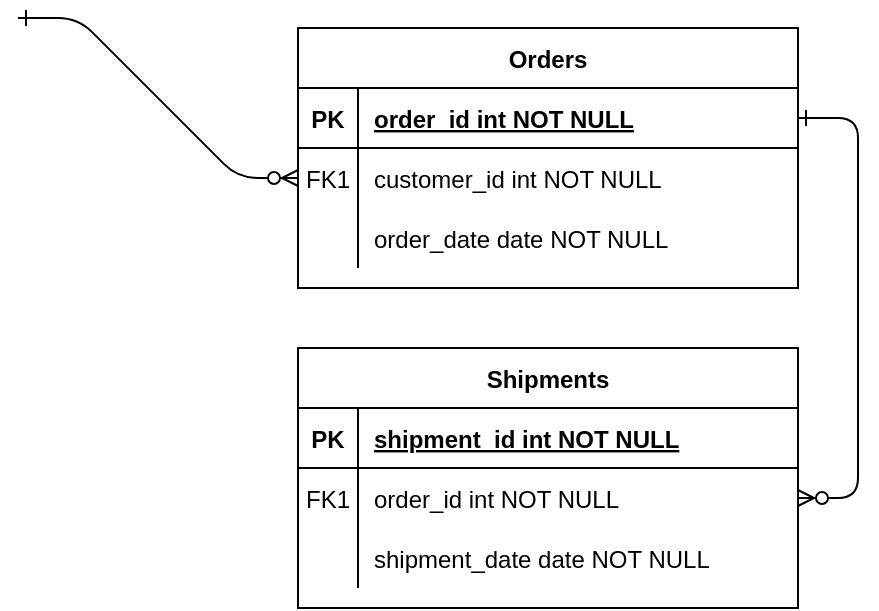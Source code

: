 <mxfile version="13.6.10" type="github" pages="5">
  <diagram id="R2lEEEUBdFMjLlhIrx00" name="Page-1">
    <mxGraphModel dx="1437" dy="1077" grid="1" gridSize="10" guides="1" tooltips="1" connect="1" arrows="1" fold="1" page="1" pageScale="1" pageWidth="850" pageHeight="1100" math="0" shadow="0" extFonts="Permanent Marker^https://fonts.googleapis.com/css?family=Permanent+Marker">
      <root>
        <mxCell id="0" />
        <mxCell id="1" parent="0" />
        <mxCell id="C-vyLk0tnHw3VtMMgP7b-1" value="" style="edgeStyle=entityRelationEdgeStyle;endArrow=ERzeroToMany;startArrow=ERone;endFill=1;startFill=0;" parent="1" target="C-vyLk0tnHw3VtMMgP7b-6" edge="1">
          <mxGeometry width="100" height="100" relative="1" as="geometry">
            <mxPoint x="310" y="115" as="sourcePoint" />
            <mxPoint x="440" y="620" as="targetPoint" />
          </mxGeometry>
        </mxCell>
        <mxCell id="C-vyLk0tnHw3VtMMgP7b-12" value="" style="edgeStyle=entityRelationEdgeStyle;endArrow=ERzeroToMany;startArrow=ERone;endFill=1;startFill=0;" parent="1" source="C-vyLk0tnHw3VtMMgP7b-3" target="C-vyLk0tnHw3VtMMgP7b-17" edge="1">
          <mxGeometry width="100" height="100" relative="1" as="geometry">
            <mxPoint x="400" y="180" as="sourcePoint" />
            <mxPoint x="460" y="205" as="targetPoint" />
          </mxGeometry>
        </mxCell>
        <mxCell id="C-vyLk0tnHw3VtMMgP7b-2" value="Orders" style="shape=table;startSize=30;container=1;collapsible=1;childLayout=tableLayout;fixedRows=1;rowLines=0;fontStyle=1;align=center;resizeLast=1;" parent="1" vertex="1">
          <mxGeometry x="450" y="120" width="250" height="130" as="geometry" />
        </mxCell>
        <mxCell id="C-vyLk0tnHw3VtMMgP7b-3" value="" style="shape=partialRectangle;collapsible=0;dropTarget=0;pointerEvents=0;fillColor=none;points=[[0,0.5],[1,0.5]];portConstraint=eastwest;top=0;left=0;right=0;bottom=1;" parent="C-vyLk0tnHw3VtMMgP7b-2" vertex="1">
          <mxGeometry y="30" width="250" height="30" as="geometry" />
        </mxCell>
        <mxCell id="C-vyLk0tnHw3VtMMgP7b-4" value="PK" style="shape=partialRectangle;overflow=hidden;connectable=0;fillColor=none;top=0;left=0;bottom=0;right=0;fontStyle=1;" parent="C-vyLk0tnHw3VtMMgP7b-3" vertex="1">
          <mxGeometry width="30" height="30" as="geometry" />
        </mxCell>
        <mxCell id="C-vyLk0tnHw3VtMMgP7b-5" value="order_id int NOT NULL " style="shape=partialRectangle;overflow=hidden;connectable=0;fillColor=none;top=0;left=0;bottom=0;right=0;align=left;spacingLeft=6;fontStyle=5;" parent="C-vyLk0tnHw3VtMMgP7b-3" vertex="1">
          <mxGeometry x="30" width="220" height="30" as="geometry" />
        </mxCell>
        <mxCell id="C-vyLk0tnHw3VtMMgP7b-6" value="" style="shape=partialRectangle;collapsible=0;dropTarget=0;pointerEvents=0;fillColor=none;points=[[0,0.5],[1,0.5]];portConstraint=eastwest;top=0;left=0;right=0;bottom=0;" parent="C-vyLk0tnHw3VtMMgP7b-2" vertex="1">
          <mxGeometry y="60" width="250" height="30" as="geometry" />
        </mxCell>
        <mxCell id="C-vyLk0tnHw3VtMMgP7b-7" value="FK1" style="shape=partialRectangle;overflow=hidden;connectable=0;fillColor=none;top=0;left=0;bottom=0;right=0;" parent="C-vyLk0tnHw3VtMMgP7b-6" vertex="1">
          <mxGeometry width="30" height="30" as="geometry" />
        </mxCell>
        <mxCell id="C-vyLk0tnHw3VtMMgP7b-8" value="customer_id int NOT NULL" style="shape=partialRectangle;overflow=hidden;connectable=0;fillColor=none;top=0;left=0;bottom=0;right=0;align=left;spacingLeft=6;" parent="C-vyLk0tnHw3VtMMgP7b-6" vertex="1">
          <mxGeometry x="30" width="220" height="30" as="geometry" />
        </mxCell>
        <mxCell id="C-vyLk0tnHw3VtMMgP7b-9" value="" style="shape=partialRectangle;collapsible=0;dropTarget=0;pointerEvents=0;fillColor=none;points=[[0,0.5],[1,0.5]];portConstraint=eastwest;top=0;left=0;right=0;bottom=0;" parent="C-vyLk0tnHw3VtMMgP7b-2" vertex="1">
          <mxGeometry y="90" width="250" height="30" as="geometry" />
        </mxCell>
        <mxCell id="C-vyLk0tnHw3VtMMgP7b-10" value="" style="shape=partialRectangle;overflow=hidden;connectable=0;fillColor=none;top=0;left=0;bottom=0;right=0;" parent="C-vyLk0tnHw3VtMMgP7b-9" vertex="1">
          <mxGeometry width="30" height="30" as="geometry" />
        </mxCell>
        <mxCell id="C-vyLk0tnHw3VtMMgP7b-11" value="order_date date NOT NULL" style="shape=partialRectangle;overflow=hidden;connectable=0;fillColor=none;top=0;left=0;bottom=0;right=0;align=left;spacingLeft=6;" parent="C-vyLk0tnHw3VtMMgP7b-9" vertex="1">
          <mxGeometry x="30" width="220" height="30" as="geometry" />
        </mxCell>
        <mxCell id="C-vyLk0tnHw3VtMMgP7b-13" value="Shipments" style="shape=table;startSize=30;container=1;collapsible=1;childLayout=tableLayout;fixedRows=1;rowLines=0;fontStyle=1;align=center;resizeLast=1;" parent="1" vertex="1">
          <mxGeometry x="450" y="280" width="250" height="130" as="geometry" />
        </mxCell>
        <mxCell id="C-vyLk0tnHw3VtMMgP7b-14" value="" style="shape=partialRectangle;collapsible=0;dropTarget=0;pointerEvents=0;fillColor=none;points=[[0,0.5],[1,0.5]];portConstraint=eastwest;top=0;left=0;right=0;bottom=1;" parent="C-vyLk0tnHw3VtMMgP7b-13" vertex="1">
          <mxGeometry y="30" width="250" height="30" as="geometry" />
        </mxCell>
        <mxCell id="C-vyLk0tnHw3VtMMgP7b-15" value="PK" style="shape=partialRectangle;overflow=hidden;connectable=0;fillColor=none;top=0;left=0;bottom=0;right=0;fontStyle=1;" parent="C-vyLk0tnHw3VtMMgP7b-14" vertex="1">
          <mxGeometry width="30" height="30" as="geometry" />
        </mxCell>
        <mxCell id="C-vyLk0tnHw3VtMMgP7b-16" value="shipment_id int NOT NULL " style="shape=partialRectangle;overflow=hidden;connectable=0;fillColor=none;top=0;left=0;bottom=0;right=0;align=left;spacingLeft=6;fontStyle=5;" parent="C-vyLk0tnHw3VtMMgP7b-14" vertex="1">
          <mxGeometry x="30" width="220" height="30" as="geometry" />
        </mxCell>
        <mxCell id="C-vyLk0tnHw3VtMMgP7b-17" value="" style="shape=partialRectangle;collapsible=0;dropTarget=0;pointerEvents=0;fillColor=none;points=[[0,0.5],[1,0.5]];portConstraint=eastwest;top=0;left=0;right=0;bottom=0;" parent="C-vyLk0tnHw3VtMMgP7b-13" vertex="1">
          <mxGeometry y="60" width="250" height="30" as="geometry" />
        </mxCell>
        <mxCell id="C-vyLk0tnHw3VtMMgP7b-18" value="FK1" style="shape=partialRectangle;overflow=hidden;connectable=0;fillColor=none;top=0;left=0;bottom=0;right=0;" parent="C-vyLk0tnHw3VtMMgP7b-17" vertex="1">
          <mxGeometry width="30" height="30" as="geometry" />
        </mxCell>
        <mxCell id="C-vyLk0tnHw3VtMMgP7b-19" value="order_id int NOT NULL" style="shape=partialRectangle;overflow=hidden;connectable=0;fillColor=none;top=0;left=0;bottom=0;right=0;align=left;spacingLeft=6;" parent="C-vyLk0tnHw3VtMMgP7b-17" vertex="1">
          <mxGeometry x="30" width="220" height="30" as="geometry" />
        </mxCell>
        <mxCell id="C-vyLk0tnHw3VtMMgP7b-20" value="" style="shape=partialRectangle;collapsible=0;dropTarget=0;pointerEvents=0;fillColor=none;points=[[0,0.5],[1,0.5]];portConstraint=eastwest;top=0;left=0;right=0;bottom=0;" parent="C-vyLk0tnHw3VtMMgP7b-13" vertex="1">
          <mxGeometry y="90" width="250" height="30" as="geometry" />
        </mxCell>
        <mxCell id="C-vyLk0tnHw3VtMMgP7b-21" value="" style="shape=partialRectangle;overflow=hidden;connectable=0;fillColor=none;top=0;left=0;bottom=0;right=0;" parent="C-vyLk0tnHw3VtMMgP7b-20" vertex="1">
          <mxGeometry width="30" height="30" as="geometry" />
        </mxCell>
        <mxCell id="C-vyLk0tnHw3VtMMgP7b-22" value="shipment_date date NOT NULL" style="shape=partialRectangle;overflow=hidden;connectable=0;fillColor=none;top=0;left=0;bottom=0;right=0;align=left;spacingLeft=6;" parent="C-vyLk0tnHw3VtMMgP7b-20" vertex="1">
          <mxGeometry x="30" width="220" height="30" as="geometry" />
        </mxCell>
      </root>
    </mxGraphModel>
  </diagram>
  <diagram id="6sfjvH8wAe0XbjZtv5F1" name="Page-2">
    <mxGraphModel dx="1437" dy="1077" grid="1" gridSize="10" guides="1" tooltips="1" connect="1" arrows="1" fold="1" page="1" pageScale="1" pageWidth="850" pageHeight="1100" math="0" shadow="0">
      <root>
        <mxCell id="d2Pd9lmMDD_tgMKhtwr2-0" />
        <mxCell id="d2Pd9lmMDD_tgMKhtwr2-1" parent="d2Pd9lmMDD_tgMKhtwr2-0" />
        <mxCell id="NzNRLXZzmgVNKe7Nmsyy-0" value="corridor_segments" style="shape=table;startSize=30;container=1;collapsible=1;childLayout=tableLayout;fixedRows=1;rowLines=0;fontStyle=1;align=center;resizeLast=1;" vertex="1" parent="d2Pd9lmMDD_tgMKhtwr2-1">
          <mxGeometry x="60" y="30" width="250" height="190" as="geometry">
            <mxRectangle x="120" y="120" width="160" height="30" as="alternateBounds" />
          </mxGeometry>
        </mxCell>
        <mxCell id="NzNRLXZzmgVNKe7Nmsyy-1" value="" style="shape=partialRectangle;collapsible=0;dropTarget=0;pointerEvents=0;fillColor=none;points=[[0,0.5],[1,0.5]];portConstraint=eastwest;top=0;left=0;right=0;bottom=1;" vertex="1" parent="NzNRLXZzmgVNKe7Nmsyy-0">
          <mxGeometry y="30" width="250" height="30" as="geometry" />
        </mxCell>
        <mxCell id="NzNRLXZzmgVNKe7Nmsyy-2" value="PK" style="shape=partialRectangle;overflow=hidden;connectable=0;fillColor=none;top=0;left=0;bottom=0;right=0;fontStyle=1;" vertex="1" parent="NzNRLXZzmgVNKe7Nmsyy-1">
          <mxGeometry width="30" height="30" as="geometry" />
        </mxCell>
        <mxCell id="NzNRLXZzmgVNKe7Nmsyy-3" value="OBJECTID int NOT NULL " style="shape=partialRectangle;overflow=hidden;connectable=0;fillColor=none;top=0;left=0;bottom=0;right=0;align=left;spacingLeft=6;fontStyle=5;" vertex="1" parent="NzNRLXZzmgVNKe7Nmsyy-1">
          <mxGeometry x="30" width="220" height="30" as="geometry" />
        </mxCell>
        <mxCell id="NzNRLXZzmgVNKe7Nmsyy-4" style="shape=partialRectangle;collapsible=0;dropTarget=0;pointerEvents=0;fillColor=none;points=[[0,0.5],[1,0.5]];portConstraint=eastwest;top=0;left=0;right=0;bottom=0;" vertex="1" parent="NzNRLXZzmgVNKe7Nmsyy-0">
          <mxGeometry y="60" width="250" height="30" as="geometry" />
        </mxCell>
        <mxCell id="NzNRLXZzmgVNKe7Nmsyy-5" style="shape=partialRectangle;overflow=hidden;connectable=0;fillColor=none;top=0;left=0;bottom=0;right=0;" vertex="1" parent="NzNRLXZzmgVNKe7Nmsyy-4">
          <mxGeometry width="30" height="30" as="geometry" />
        </mxCell>
        <mxCell id="NzNRLXZzmgVNKe7Nmsyy-6" value="Shape geometry NOT NULL" style="shape=partialRectangle;overflow=hidden;connectable=0;fillColor=none;top=0;left=0;bottom=0;right=0;align=left;spacingLeft=6;" vertex="1" parent="NzNRLXZzmgVNKe7Nmsyy-4">
          <mxGeometry x="30" width="220" height="30" as="geometry" />
        </mxCell>
        <mxCell id="NzNRLXZzmgVNKe7Nmsyy-7" value="" style="shape=partialRectangle;collapsible=0;dropTarget=0;pointerEvents=0;fillColor=none;points=[[0,0.5],[1,0.5]];portConstraint=eastwest;top=0;left=0;right=0;bottom=0;" vertex="1" parent="NzNRLXZzmgVNKe7Nmsyy-0">
          <mxGeometry y="90" width="250" height="30" as="geometry" />
        </mxCell>
        <mxCell id="NzNRLXZzmgVNKe7Nmsyy-8" value="" style="shape=partialRectangle;overflow=hidden;connectable=0;fillColor=none;top=0;left=0;bottom=0;right=0;" vertex="1" parent="NzNRLXZzmgVNKe7Nmsyy-7">
          <mxGeometry width="30" height="30" as="geometry" />
        </mxCell>
        <mxCell id="NzNRLXZzmgVNKe7Nmsyy-9" value="SegmentNm char(50) [Segment name]" style="shape=partialRectangle;overflow=hidden;connectable=0;fillColor=none;top=0;left=0;bottom=0;right=0;align=left;spacingLeft=6;" vertex="1" parent="NzNRLXZzmgVNKe7Nmsyy-7">
          <mxGeometry x="30" width="220" height="30" as="geometry" />
        </mxCell>
        <mxCell id="EbTDLBitO4-8GcSiULzN-46" style="shape=partialRectangle;collapsible=0;dropTarget=0;pointerEvents=0;fillColor=none;points=[[0,0.5],[1,0.5]];portConstraint=eastwest;top=0;left=0;right=0;bottom=0;" vertex="1" parent="NzNRLXZzmgVNKe7Nmsyy-0">
          <mxGeometry y="120" width="250" height="30" as="geometry" />
        </mxCell>
        <mxCell id="EbTDLBitO4-8GcSiULzN-47" style="shape=partialRectangle;overflow=hidden;connectable=0;fillColor=none;top=0;left=0;bottom=0;right=0;" vertex="1" parent="EbTDLBitO4-8GcSiULzN-46">
          <mxGeometry width="30" height="30" as="geometry" />
        </mxCell>
        <mxCell id="EbTDLBitO4-8GcSiULzN-48" value="SegmentNum int [Segment number]" style="shape=partialRectangle;overflow=hidden;connectable=0;fillColor=none;top=0;left=0;bottom=0;right=0;align=left;spacingLeft=6;" vertex="1" parent="EbTDLBitO4-8GcSiULzN-46">
          <mxGeometry x="30" width="220" height="30" as="geometry" />
        </mxCell>
        <mxCell id="NzNRLXZzmgVNKe7Nmsyy-10" style="shape=partialRectangle;collapsible=0;dropTarget=0;pointerEvents=0;fillColor=none;points=[[0,0.5],[1,0.5]];portConstraint=eastwest;top=0;left=0;right=0;bottom=0;" vertex="1" parent="NzNRLXZzmgVNKe7Nmsyy-0">
          <mxGeometry y="150" width="250" height="30" as="geometry" />
        </mxCell>
        <mxCell id="NzNRLXZzmgVNKe7Nmsyy-11" style="shape=partialRectangle;overflow=hidden;connectable=0;fillColor=none;top=0;left=0;bottom=0;right=0;" vertex="1" parent="NzNRLXZzmgVNKe7Nmsyy-10">
          <mxGeometry width="30" height="30" as="geometry" />
        </mxCell>
        <mxCell id="NzNRLXZzmgVNKe7Nmsyy-12" value="Area2 float [geometric area in Acres]" style="shape=partialRectangle;overflow=hidden;connectable=0;fillColor=none;top=0;left=0;bottom=0;right=0;align=left;spacingLeft=6;" vertex="1" parent="NzNRLXZzmgVNKe7Nmsyy-10">
          <mxGeometry x="30" width="220" height="30" as="geometry" />
        </mxCell>
        <mxCell id="EbTDLBitO4-8GcSiULzN-0" value="corridor" style="shape=table;startSize=30;container=1;collapsible=1;childLayout=tableLayout;fixedRows=1;rowLines=0;fontStyle=1;align=center;resizeLast=1;" vertex="1" parent="d2Pd9lmMDD_tgMKhtwr2-1">
          <mxGeometry x="60" y="250" width="250" height="490" as="geometry">
            <mxRectangle x="120" y="120" width="160" height="30" as="alternateBounds" />
          </mxGeometry>
        </mxCell>
        <mxCell id="EbTDLBitO4-8GcSiULzN-1" value="" style="shape=partialRectangle;collapsible=0;dropTarget=0;pointerEvents=0;fillColor=none;points=[[0,0.5],[1,0.5]];portConstraint=eastwest;top=0;left=0;right=0;bottom=1;" vertex="1" parent="EbTDLBitO4-8GcSiULzN-0">
          <mxGeometry y="30" width="250" height="30" as="geometry" />
        </mxCell>
        <mxCell id="EbTDLBitO4-8GcSiULzN-2" value="PK" style="shape=partialRectangle;overflow=hidden;connectable=0;fillColor=none;top=0;left=0;bottom=0;right=0;fontStyle=1;" vertex="1" parent="EbTDLBitO4-8GcSiULzN-1">
          <mxGeometry width="30" height="30" as="geometry" />
        </mxCell>
        <mxCell id="EbTDLBitO4-8GcSiULzN-3" value="OBJECTID int NOT NULL " style="shape=partialRectangle;overflow=hidden;connectable=0;fillColor=none;top=0;left=0;bottom=0;right=0;align=left;spacingLeft=6;fontStyle=5;" vertex="1" parent="EbTDLBitO4-8GcSiULzN-1">
          <mxGeometry x="30" width="220" height="30" as="geometry" />
        </mxCell>
        <mxCell id="EbTDLBitO4-8GcSiULzN-4" style="shape=partialRectangle;collapsible=0;dropTarget=0;pointerEvents=0;fillColor=none;points=[[0,0.5],[1,0.5]];portConstraint=eastwest;top=0;left=0;right=0;bottom=0;" vertex="1" parent="EbTDLBitO4-8GcSiULzN-0">
          <mxGeometry y="60" width="250" height="30" as="geometry" />
        </mxCell>
        <mxCell id="EbTDLBitO4-8GcSiULzN-5" style="shape=partialRectangle;overflow=hidden;connectable=0;fillColor=none;top=0;left=0;bottom=0;right=0;" vertex="1" parent="EbTDLBitO4-8GcSiULzN-4">
          <mxGeometry width="30" height="30" as="geometry" />
        </mxCell>
        <mxCell id="EbTDLBitO4-8GcSiULzN-6" value="Shape geometry NOT NULL" style="shape=partialRectangle;overflow=hidden;connectable=0;fillColor=none;top=0;left=0;bottom=0;right=0;align=left;spacingLeft=6;" vertex="1" parent="EbTDLBitO4-8GcSiULzN-4">
          <mxGeometry x="30" width="220" height="30" as="geometry" />
        </mxCell>
        <mxCell id="EbTDLBitO4-8GcSiULzN-7" value="" style="shape=partialRectangle;collapsible=0;dropTarget=0;pointerEvents=0;fillColor=none;points=[[0,0.5],[1,0.5]];portConstraint=eastwest;top=0;left=0;right=0;bottom=0;" vertex="1" parent="EbTDLBitO4-8GcSiULzN-0">
          <mxGeometry y="90" width="250" height="30" as="geometry" />
        </mxCell>
        <mxCell id="EbTDLBitO4-8GcSiULzN-8" value="" style="shape=partialRectangle;overflow=hidden;connectable=0;fillColor=none;top=0;left=0;bottom=0;right=0;" vertex="1" parent="EbTDLBitO4-8GcSiULzN-7">
          <mxGeometry width="30" height="30" as="geometry" />
        </mxCell>
        <mxCell id="EbTDLBitO4-8GcSiULzN-9" value="LCRT int" style="shape=partialRectangle;overflow=hidden;connectable=0;fillColor=none;top=0;left=0;bottom=0;right=0;align=left;spacingLeft=6;" vertex="1" parent="EbTDLBitO4-8GcSiULzN-7">
          <mxGeometry x="30" width="220" height="30" as="geometry" />
        </mxCell>
        <mxCell id="EbTDLBitO4-8GcSiULzN-10" style="shape=partialRectangle;collapsible=0;dropTarget=0;pointerEvents=0;fillColor=none;points=[[0,0.5],[1,0.5]];portConstraint=eastwest;top=0;left=0;right=0;bottom=0;" vertex="1" parent="EbTDLBitO4-8GcSiULzN-0">
          <mxGeometry y="120" width="250" height="30" as="geometry" />
        </mxCell>
        <mxCell id="EbTDLBitO4-8GcSiULzN-11" style="shape=partialRectangle;overflow=hidden;connectable=0;fillColor=none;top=0;left=0;bottom=0;right=0;" vertex="1" parent="EbTDLBitO4-8GcSiULzN-10">
          <mxGeometry width="30" height="30" as="geometry" />
        </mxCell>
        <mxCell id="EbTDLBitO4-8GcSiULzN-12" value="LCRT_P15 float" style="shape=partialRectangle;overflow=hidden;connectable=0;fillColor=none;top=0;left=0;bottom=0;right=0;align=left;spacingLeft=6;strokeColor=#FF0000;fontColor=#FF0000;" vertex="1" parent="EbTDLBitO4-8GcSiULzN-10">
          <mxGeometry x="30" width="220" height="30" as="geometry" />
        </mxCell>
        <mxCell id="EbTDLBitO4-8GcSiULzN-13" style="shape=partialRectangle;collapsible=0;dropTarget=0;pointerEvents=0;fillColor=none;points=[[0,0.5],[1,0.5]];portConstraint=eastwest;top=0;left=0;right=0;bottom=0;" vertex="1" parent="EbTDLBitO4-8GcSiULzN-0">
          <mxGeometry y="150" width="250" height="30" as="geometry" />
        </mxCell>
        <mxCell id="EbTDLBitO4-8GcSiULzN-14" style="shape=partialRectangle;overflow=hidden;connectable=0;fillColor=none;top=0;left=0;bottom=0;right=0;" vertex="1" parent="EbTDLBitO4-8GcSiULzN-13">
          <mxGeometry width="30" height="30" as="geometry" />
        </mxCell>
        <mxCell id="EbTDLBitO4-8GcSiULzN-15" value="LCRT_H15 float" style="shape=partialRectangle;overflow=hidden;connectable=0;fillColor=none;top=0;left=0;bottom=0;right=0;align=left;spacingLeft=6;strokeColor=#FF0000;fontColor=#FF0000;" vertex="1" parent="EbTDLBitO4-8GcSiULzN-13">
          <mxGeometry x="30" width="220" height="30" as="geometry" />
        </mxCell>
        <mxCell id="EbTDLBitO4-8GcSiULzN-16" style="shape=partialRectangle;collapsible=0;dropTarget=0;pointerEvents=0;fillColor=none;points=[[0,0.5],[1,0.5]];portConstraint=eastwest;top=0;left=0;right=0;bottom=0;" vertex="1" parent="EbTDLBitO4-8GcSiULzN-0">
          <mxGeometry y="180" width="250" height="30" as="geometry" />
        </mxCell>
        <mxCell id="EbTDLBitO4-8GcSiULzN-17" style="shape=partialRectangle;overflow=hidden;connectable=0;fillColor=none;top=0;left=0;bottom=0;right=0;" vertex="1" parent="EbTDLBitO4-8GcSiULzN-16">
          <mxGeometry width="30" height="30" as="geometry" />
        </mxCell>
        <mxCell id="EbTDLBitO4-8GcSiULzN-18" value="LCRT_E15 float" style="shape=partialRectangle;overflow=hidden;connectable=0;fillColor=none;top=0;left=0;bottom=0;right=0;align=left;spacingLeft=6;strokeColor=#FF0000;fontColor=#FF0000;" vertex="1" parent="EbTDLBitO4-8GcSiULzN-16">
          <mxGeometry x="30" width="220" height="30" as="geometry" />
        </mxCell>
        <mxCell id="EbTDLBitO4-8GcSiULzN-19" style="shape=partialRectangle;collapsible=0;dropTarget=0;pointerEvents=0;fillColor=none;points=[[0,0.5],[1,0.5]];portConstraint=eastwest;top=0;left=0;right=0;bottom=0;" vertex="1" parent="EbTDLBitO4-8GcSiULzN-0">
          <mxGeometry y="210" width="250" height="30" as="geometry" />
        </mxCell>
        <mxCell id="EbTDLBitO4-8GcSiULzN-20" style="shape=partialRectangle;overflow=hidden;connectable=0;fillColor=none;top=0;left=0;bottom=0;right=0;" vertex="1" parent="EbTDLBitO4-8GcSiULzN-19">
          <mxGeometry width="30" height="30" as="geometry" />
        </mxCell>
        <mxCell id="EbTDLBitO4-8GcSiULzN-21" value="LCRT_P20 float" style="shape=partialRectangle;overflow=hidden;connectable=0;fillColor=none;top=0;left=0;bottom=0;right=0;align=left;spacingLeft=6;strokeColor=#FF0000;fontColor=#FF0000;" vertex="1" parent="EbTDLBitO4-8GcSiULzN-19">
          <mxGeometry x="30" width="220" height="30" as="geometry" />
        </mxCell>
        <mxCell id="EbTDLBitO4-8GcSiULzN-22" style="shape=partialRectangle;collapsible=0;dropTarget=0;pointerEvents=0;fillColor=none;points=[[0,0.5],[1,0.5]];portConstraint=eastwest;top=0;left=0;right=0;bottom=0;" vertex="1" parent="EbTDLBitO4-8GcSiULzN-0">
          <mxGeometry y="240" width="250" height="30" as="geometry" />
        </mxCell>
        <mxCell id="EbTDLBitO4-8GcSiULzN-23" style="shape=partialRectangle;overflow=hidden;connectable=0;fillColor=none;top=0;left=0;bottom=0;right=0;" vertex="1" parent="EbTDLBitO4-8GcSiULzN-22">
          <mxGeometry width="30" height="30" as="geometry" />
        </mxCell>
        <mxCell id="EbTDLBitO4-8GcSiULzN-24" value="LCRT_H20  float" style="shape=partialRectangle;overflow=hidden;connectable=0;fillColor=none;top=0;left=0;bottom=0;right=0;align=left;spacingLeft=6;strokeColor=#FF0000;fontColor=#FF0000;" vertex="1" parent="EbTDLBitO4-8GcSiULzN-22">
          <mxGeometry x="30" width="220" height="30" as="geometry" />
        </mxCell>
        <mxCell id="EbTDLBitO4-8GcSiULzN-25" style="shape=partialRectangle;collapsible=0;dropTarget=0;pointerEvents=0;fillColor=none;points=[[0,0.5],[1,0.5]];portConstraint=eastwest;top=0;left=0;right=0;bottom=0;" vertex="1" parent="EbTDLBitO4-8GcSiULzN-0">
          <mxGeometry y="270" width="250" height="30" as="geometry" />
        </mxCell>
        <mxCell id="EbTDLBitO4-8GcSiULzN-26" style="shape=partialRectangle;overflow=hidden;connectable=0;fillColor=none;top=0;left=0;bottom=0;right=0;" vertex="1" parent="EbTDLBitO4-8GcSiULzN-25">
          <mxGeometry width="30" height="30" as="geometry" />
        </mxCell>
        <mxCell id="EbTDLBitO4-8GcSiULzN-27" value="LCRT_E20 float" style="shape=partialRectangle;overflow=hidden;connectable=0;fillColor=none;top=0;left=0;bottom=0;right=0;align=left;spacingLeft=6;strokeColor=#FF0000;fontColor=#FF0000;" vertex="1" parent="EbTDLBitO4-8GcSiULzN-25">
          <mxGeometry x="30" width="220" height="30" as="geometry" />
        </mxCell>
        <mxCell id="EbTDLBitO4-8GcSiULzN-28" style="shape=partialRectangle;collapsible=0;dropTarget=0;pointerEvents=0;fillColor=none;points=[[0,0.5],[1,0.5]];portConstraint=eastwest;top=0;left=0;right=0;bottom=0;" vertex="1" parent="EbTDLBitO4-8GcSiULzN-0">
          <mxGeometry y="300" width="250" height="30" as="geometry" />
        </mxCell>
        <mxCell id="EbTDLBitO4-8GcSiULzN-29" style="shape=partialRectangle;overflow=hidden;connectable=0;fillColor=none;top=0;left=0;bottom=0;right=0;" vertex="1" parent="EbTDLBitO4-8GcSiULzN-28">
          <mxGeometry width="30" height="30" as="geometry" />
        </mxCell>
        <mxCell id="EbTDLBitO4-8GcSiULzN-30" value="LCRT_P30 float" style="shape=partialRectangle;overflow=hidden;connectable=0;fillColor=none;top=0;left=0;bottom=0;right=0;align=left;spacingLeft=6;strokeColor=#FF0000;fontColor=#FF0000;" vertex="1" parent="EbTDLBitO4-8GcSiULzN-28">
          <mxGeometry x="30" width="220" height="30" as="geometry" />
        </mxCell>
        <mxCell id="EbTDLBitO4-8GcSiULzN-31" style="shape=partialRectangle;collapsible=0;dropTarget=0;pointerEvents=0;fillColor=none;points=[[0,0.5],[1,0.5]];portConstraint=eastwest;top=0;left=0;right=0;bottom=0;" vertex="1" parent="EbTDLBitO4-8GcSiULzN-0">
          <mxGeometry y="330" width="250" height="30" as="geometry" />
        </mxCell>
        <mxCell id="EbTDLBitO4-8GcSiULzN-32" style="shape=partialRectangle;overflow=hidden;connectable=0;fillColor=none;top=0;left=0;bottom=0;right=0;" vertex="1" parent="EbTDLBitO4-8GcSiULzN-31">
          <mxGeometry width="30" height="30" as="geometry" />
        </mxCell>
        <mxCell id="EbTDLBitO4-8GcSiULzN-33" value="LCRT_H30 float" style="shape=partialRectangle;overflow=hidden;connectable=0;fillColor=none;top=0;left=0;bottom=0;right=0;align=left;spacingLeft=6;strokeColor=#FF0000;fontColor=#FF0000;" vertex="1" parent="EbTDLBitO4-8GcSiULzN-31">
          <mxGeometry x="30" width="220" height="30" as="geometry" />
        </mxCell>
        <mxCell id="EbTDLBitO4-8GcSiULzN-34" style="shape=partialRectangle;collapsible=0;dropTarget=0;pointerEvents=0;fillColor=none;points=[[0,0.5],[1,0.5]];portConstraint=eastwest;top=0;left=0;right=0;bottom=0;" vertex="1" parent="EbTDLBitO4-8GcSiULzN-0">
          <mxGeometry y="360" width="250" height="30" as="geometry" />
        </mxCell>
        <mxCell id="EbTDLBitO4-8GcSiULzN-35" style="shape=partialRectangle;overflow=hidden;connectable=0;fillColor=none;top=0;left=0;bottom=0;right=0;" vertex="1" parent="EbTDLBitO4-8GcSiULzN-34">
          <mxGeometry width="30" height="30" as="geometry" />
        </mxCell>
        <mxCell id="EbTDLBitO4-8GcSiULzN-36" value="LCRT_E30 float" style="shape=partialRectangle;overflow=hidden;connectable=0;fillColor=none;top=0;left=0;bottom=0;right=0;align=left;spacingLeft=6;strokeColor=#FF0000;fontColor=#FF0000;" vertex="1" parent="EbTDLBitO4-8GcSiULzN-34">
          <mxGeometry x="30" width="220" height="30" as="geometry" />
        </mxCell>
        <mxCell id="EbTDLBitO4-8GcSiULzN-37" style="shape=partialRectangle;collapsible=0;dropTarget=0;pointerEvents=0;fillColor=none;points=[[0,0.5],[1,0.5]];portConstraint=eastwest;top=0;left=0;right=0;bottom=0;" vertex="1" parent="EbTDLBitO4-8GcSiULzN-0">
          <mxGeometry y="390" width="250" height="30" as="geometry" />
        </mxCell>
        <mxCell id="EbTDLBitO4-8GcSiULzN-38" style="shape=partialRectangle;overflow=hidden;connectable=0;fillColor=none;top=0;left=0;bottom=0;right=0;" vertex="1" parent="EbTDLBitO4-8GcSiULzN-37">
          <mxGeometry width="30" height="30" as="geometry" />
        </mxCell>
        <mxCell id="EbTDLBitO4-8GcSiULzN-39" value="LCRT_P40 float" style="shape=partialRectangle;overflow=hidden;connectable=0;fillColor=none;top=0;left=0;bottom=0;right=0;align=left;spacingLeft=6;strokeColor=#FF0000;fontColor=#FF0000;" vertex="1" parent="EbTDLBitO4-8GcSiULzN-37">
          <mxGeometry x="30" width="220" height="30" as="geometry" />
        </mxCell>
        <mxCell id="EbTDLBitO4-8GcSiULzN-40" style="shape=partialRectangle;collapsible=0;dropTarget=0;pointerEvents=0;fillColor=none;points=[[0,0.5],[1,0.5]];portConstraint=eastwest;top=0;left=0;right=0;bottom=0;" vertex="1" parent="EbTDLBitO4-8GcSiULzN-0">
          <mxGeometry y="420" width="250" height="30" as="geometry" />
        </mxCell>
        <mxCell id="EbTDLBitO4-8GcSiULzN-41" style="shape=partialRectangle;overflow=hidden;connectable=0;fillColor=none;top=0;left=0;bottom=0;right=0;" vertex="1" parent="EbTDLBitO4-8GcSiULzN-40">
          <mxGeometry width="30" height="30" as="geometry" />
        </mxCell>
        <mxCell id="EbTDLBitO4-8GcSiULzN-42" value="LCRT_H40 float" style="shape=partialRectangle;overflow=hidden;connectable=0;fillColor=none;top=0;left=0;bottom=0;right=0;align=left;spacingLeft=6;strokeColor=#FF0000;fontColor=#FF0000;" vertex="1" parent="EbTDLBitO4-8GcSiULzN-40">
          <mxGeometry x="30" width="220" height="30" as="geometry" />
        </mxCell>
        <mxCell id="EbTDLBitO4-8GcSiULzN-43" style="shape=partialRectangle;collapsible=0;dropTarget=0;pointerEvents=0;fillColor=none;points=[[0,0.5],[1,0.5]];portConstraint=eastwest;top=0;left=0;right=0;bottom=0;" vertex="1" parent="EbTDLBitO4-8GcSiULzN-0">
          <mxGeometry y="450" width="250" height="30" as="geometry" />
        </mxCell>
        <mxCell id="EbTDLBitO4-8GcSiULzN-44" style="shape=partialRectangle;overflow=hidden;connectable=0;fillColor=none;top=0;left=0;bottom=0;right=0;" vertex="1" parent="EbTDLBitO4-8GcSiULzN-43">
          <mxGeometry width="30" height="30" as="geometry" />
        </mxCell>
        <mxCell id="EbTDLBitO4-8GcSiULzN-45" value="LCRT_E40 float" style="shape=partialRectangle;overflow=hidden;connectable=0;fillColor=none;top=0;left=0;bottom=0;right=0;align=left;spacingLeft=6;strokeColor=#FF0000;fontColor=#FF0000;" vertex="1" parent="EbTDLBitO4-8GcSiULzN-43">
          <mxGeometry x="30" width="220" height="30" as="geometry" />
        </mxCell>
        <mxCell id="WLKJ8dn2ChjDPFf2gVyL-0" value="" style="edgeStyle=elbowEdgeStyle;fontSize=12;html=1;endArrow=ERoneToMany;exitX=0;exitY=0.5;exitDx=0;exitDy=0;" edge="1" parent="d2Pd9lmMDD_tgMKhtwr2-1" source="EbTDLBitO4-8GcSiULzN-165" target="NzNRLXZzmgVNKe7Nmsyy-7">
          <mxGeometry width="100" height="100" relative="1" as="geometry">
            <mxPoint x="370" y="490" as="sourcePoint" />
            <mxPoint x="470" y="390" as="targetPoint" />
          </mxGeometry>
        </mxCell>
        <mxCell id="EbTDLBitO4-8GcSiULzN-49" value="corridor_segments_byTAZ" style="shape=table;startSize=30;container=1;collapsible=1;childLayout=tableLayout;fixedRows=1;rowLines=0;fontStyle=1;align=center;resizeLast=1;" vertex="1" parent="d2Pd9lmMDD_tgMKhtwr2-1">
          <mxGeometry x="490" y="25" width="300" height="940" as="geometry">
            <mxRectangle x="120" y="120" width="160" height="30" as="alternateBounds" />
          </mxGeometry>
        </mxCell>
        <mxCell id="EbTDLBitO4-8GcSiULzN-50" value="" style="shape=partialRectangle;collapsible=0;dropTarget=0;pointerEvents=0;fillColor=none;points=[[0,0.5],[1,0.5]];portConstraint=eastwest;top=0;left=0;right=0;bottom=1;" vertex="1" parent="EbTDLBitO4-8GcSiULzN-49">
          <mxGeometry y="30" width="300" height="30" as="geometry" />
        </mxCell>
        <mxCell id="EbTDLBitO4-8GcSiULzN-51" value="PK" style="shape=partialRectangle;overflow=hidden;connectable=0;fillColor=none;top=0;left=0;bottom=0;right=0;fontStyle=1;" vertex="1" parent="EbTDLBitO4-8GcSiULzN-50">
          <mxGeometry width="30" height="30" as="geometry" />
        </mxCell>
        <mxCell id="EbTDLBitO4-8GcSiULzN-52" value="OBJECTID int NOT NULL " style="shape=partialRectangle;overflow=hidden;connectable=0;fillColor=none;top=0;left=0;bottom=0;right=0;align=left;spacingLeft=6;fontStyle=5;" vertex="1" parent="EbTDLBitO4-8GcSiULzN-50">
          <mxGeometry x="30" width="270" height="30" as="geometry" />
        </mxCell>
        <mxCell id="EbTDLBitO4-8GcSiULzN-53" style="shape=partialRectangle;collapsible=0;dropTarget=0;pointerEvents=0;fillColor=none;points=[[0,0.5],[1,0.5]];portConstraint=eastwest;top=0;left=0;right=0;bottom=0;" vertex="1" parent="EbTDLBitO4-8GcSiULzN-49">
          <mxGeometry y="60" width="300" height="30" as="geometry" />
        </mxCell>
        <mxCell id="EbTDLBitO4-8GcSiULzN-54" style="shape=partialRectangle;overflow=hidden;connectable=0;fillColor=none;top=0;left=0;bottom=0;right=0;" vertex="1" parent="EbTDLBitO4-8GcSiULzN-53">
          <mxGeometry width="30" height="30" as="geometry" />
        </mxCell>
        <mxCell id="EbTDLBitO4-8GcSiULzN-55" value="Shape geometry NOT NULL" style="shape=partialRectangle;overflow=hidden;connectable=0;fillColor=none;top=0;left=0;bottom=0;right=0;align=left;spacingLeft=6;" vertex="1" parent="EbTDLBitO4-8GcSiULzN-53">
          <mxGeometry x="30" width="270" height="30" as="geometry" />
        </mxCell>
        <mxCell id="EbTDLBitO4-8GcSiULzN-56" value="" style="shape=partialRectangle;collapsible=0;dropTarget=0;pointerEvents=0;fillColor=none;points=[[0,0.5],[1,0.5]];portConstraint=eastwest;top=0;left=0;right=0;bottom=0;" vertex="1" parent="EbTDLBitO4-8GcSiULzN-49">
          <mxGeometry y="90" width="300" height="30" as="geometry" />
        </mxCell>
        <mxCell id="EbTDLBitO4-8GcSiULzN-57" value="" style="shape=partialRectangle;overflow=hidden;connectable=0;fillColor=none;top=0;left=0;bottom=0;right=0;" vertex="1" parent="EbTDLBitO4-8GcSiULzN-56">
          <mxGeometry width="30" height="30" as="geometry" />
        </mxCell>
        <mxCell id="EbTDLBitO4-8GcSiULzN-58" value="ID int [TAZ id number]" style="shape=partialRectangle;overflow=hidden;connectable=0;fillColor=none;top=0;left=0;bottom=0;right=0;align=left;spacingLeft=6;" vertex="1" parent="EbTDLBitO4-8GcSiULzN-56">
          <mxGeometry x="30" width="270" height="30" as="geometry" />
        </mxCell>
        <mxCell id="EbTDLBitO4-8GcSiULzN-59" style="shape=partialRectangle;collapsible=0;dropTarget=0;pointerEvents=0;fillColor=none;points=[[0,0.5],[1,0.5]];portConstraint=eastwest;top=0;left=0;right=0;bottom=0;" vertex="1" parent="EbTDLBitO4-8GcSiULzN-49">
          <mxGeometry y="120" width="300" height="30" as="geometry" />
        </mxCell>
        <mxCell id="EbTDLBitO4-8GcSiULzN-60" style="shape=partialRectangle;overflow=hidden;connectable=0;fillColor=none;top=0;left=0;bottom=0;right=0;" vertex="1" parent="EbTDLBitO4-8GcSiULzN-59">
          <mxGeometry width="30" height="30" as="geometry" />
        </mxCell>
        <mxCell id="EbTDLBitO4-8GcSiULzN-61" value="AREA float [units unclear]" style="shape=partialRectangle;overflow=hidden;connectable=0;fillColor=none;top=0;left=0;bottom=0;right=0;align=left;spacingLeft=6;fontColor=#FF0000;" vertex="1" parent="EbTDLBitO4-8GcSiULzN-59">
          <mxGeometry x="30" width="270" height="30" as="geometry" />
        </mxCell>
        <mxCell id="EbTDLBitO4-8GcSiULzN-62" style="shape=partialRectangle;collapsible=0;dropTarget=0;pointerEvents=0;fillColor=none;points=[[0,0.5],[1,0.5]];portConstraint=eastwest;top=0;left=0;right=0;bottom=0;" vertex="1" parent="EbTDLBitO4-8GcSiULzN-49">
          <mxGeometry y="150" width="300" height="30" as="geometry" />
        </mxCell>
        <mxCell id="EbTDLBitO4-8GcSiULzN-63" style="shape=partialRectangle;overflow=hidden;connectable=0;fillColor=none;top=0;left=0;bottom=0;right=0;" vertex="1" parent="EbTDLBitO4-8GcSiULzN-62">
          <mxGeometry width="30" height="30" as="geometry" />
        </mxCell>
        <mxCell id="EbTDLBitO4-8GcSiULzN-64" value="COUNTYID int [5-digit FIPS]" style="shape=partialRectangle;overflow=hidden;connectable=0;fillColor=none;top=0;left=0;bottom=0;right=0;align=left;spacingLeft=6;" vertex="1" parent="EbTDLBitO4-8GcSiULzN-62">
          <mxGeometry x="30" width="270" height="30" as="geometry" />
        </mxCell>
        <mxCell id="EbTDLBitO4-8GcSiULzN-65" style="shape=partialRectangle;collapsible=0;dropTarget=0;pointerEvents=0;fillColor=none;points=[[0,0.5],[1,0.5]];portConstraint=eastwest;top=0;left=0;right=0;bottom=0;" vertex="1" parent="EbTDLBitO4-8GcSiULzN-49">
          <mxGeometry y="180" width="300" height="30" as="geometry" />
        </mxCell>
        <mxCell id="EbTDLBitO4-8GcSiULzN-66" style="shape=partialRectangle;overflow=hidden;connectable=0;fillColor=none;top=0;left=0;bottom=0;right=0;" vertex="1" parent="EbTDLBitO4-8GcSiULzN-65">
          <mxGeometry width="30" height="30" as="geometry" />
        </mxCell>
        <mxCell id="EbTDLBitO4-8GcSiULzN-67" value="COUNTY char(20)" style="shape=partialRectangle;overflow=hidden;connectable=0;fillColor=none;top=0;left=0;bottom=0;right=0;align=left;spacingLeft=6;" vertex="1" parent="EbTDLBitO4-8GcSiULzN-65">
          <mxGeometry x="30" width="270" height="30" as="geometry" />
        </mxCell>
        <mxCell id="EbTDLBitO4-8GcSiULzN-68" style="shape=partialRectangle;collapsible=0;dropTarget=0;pointerEvents=0;fillColor=none;points=[[0,0.5],[1,0.5]];portConstraint=eastwest;top=0;left=0;right=0;bottom=0;" vertex="1" parent="EbTDLBitO4-8GcSiULzN-49">
          <mxGeometry y="210" width="300" height="30" as="geometry" />
        </mxCell>
        <mxCell id="EbTDLBitO4-8GcSiULzN-69" style="shape=partialRectangle;overflow=hidden;connectable=0;fillColor=none;top=0;left=0;bottom=0;right=0;" vertex="1" parent="EbTDLBitO4-8GcSiULzN-68">
          <mxGeometry width="30" height="30" as="geometry" />
        </mxCell>
        <mxCell id="EbTDLBitO4-8GcSiULzN-70" value="DISTRICT int" style="shape=partialRectangle;overflow=hidden;connectable=0;fillColor=none;top=0;left=0;bottom=0;right=0;align=left;spacingLeft=6;" vertex="1" parent="EbTDLBitO4-8GcSiULzN-68">
          <mxGeometry x="30" width="270" height="30" as="geometry" />
        </mxCell>
        <mxCell id="EbTDLBitO4-8GcSiULzN-71" style="shape=partialRectangle;collapsible=0;dropTarget=0;pointerEvents=0;fillColor=none;points=[[0,0.5],[1,0.5]];portConstraint=eastwest;top=0;left=0;right=0;bottom=0;" vertex="1" parent="EbTDLBitO4-8GcSiULzN-49">
          <mxGeometry y="240" width="300" height="30" as="geometry" />
        </mxCell>
        <mxCell id="EbTDLBitO4-8GcSiULzN-72" style="shape=partialRectangle;overflow=hidden;connectable=0;fillColor=none;top=0;left=0;bottom=0;right=0;" vertex="1" parent="EbTDLBitO4-8GcSiULzN-71">
          <mxGeometry width="30" height="30" as="geometry" />
        </mxCell>
        <mxCell id="EbTDLBitO4-8GcSiULzN-73" value="DISTRICT_L char(20)" style="shape=partialRectangle;overflow=hidden;connectable=0;fillColor=none;top=0;left=0;bottom=0;right=0;align=left;spacingLeft=6;" vertex="1" parent="EbTDLBitO4-8GcSiULzN-71">
          <mxGeometry x="30" width="270" height="30" as="geometry" />
        </mxCell>
        <mxCell id="EbTDLBitO4-8GcSiULzN-74" style="shape=partialRectangle;collapsible=0;dropTarget=0;pointerEvents=0;fillColor=none;points=[[0,0.5],[1,0.5]];portConstraint=eastwest;top=0;left=0;right=0;bottom=0;" vertex="1" parent="EbTDLBitO4-8GcSiULzN-49">
          <mxGeometry y="270" width="300" height="30" as="geometry" />
        </mxCell>
        <mxCell id="EbTDLBitO4-8GcSiULzN-75" style="shape=partialRectangle;overflow=hidden;connectable=0;fillColor=none;top=0;left=0;bottom=0;right=0;" vertex="1" parent="EbTDLBitO4-8GcSiULzN-74">
          <mxGeometry width="30" height="30" as="geometry" />
        </mxCell>
        <mxCell id="EbTDLBitO4-8GcSiULzN-76" value="KEY_LANDMA char(25)" style="shape=partialRectangle;overflow=hidden;connectable=0;fillColor=none;top=0;left=0;bottom=0;right=0;align=left;spacingLeft=6;" vertex="1" parent="EbTDLBitO4-8GcSiULzN-74">
          <mxGeometry x="30" width="270" height="30" as="geometry" />
        </mxCell>
        <mxCell id="EbTDLBitO4-8GcSiULzN-77" style="shape=partialRectangle;collapsible=0;dropTarget=0;pointerEvents=0;fillColor=none;points=[[0,0.5],[1,0.5]];portConstraint=eastwest;top=0;left=0;right=0;bottom=0;" vertex="1" parent="EbTDLBitO4-8GcSiULzN-49">
          <mxGeometry y="300" width="300" height="30" as="geometry" />
        </mxCell>
        <mxCell id="EbTDLBitO4-8GcSiULzN-78" style="shape=partialRectangle;overflow=hidden;connectable=0;fillColor=none;top=0;left=0;bottom=0;right=0;" vertex="1" parent="EbTDLBitO4-8GcSiULzN-77">
          <mxGeometry width="30" height="30" as="geometry" />
        </mxCell>
        <mxCell id="EbTDLBitO4-8GcSiULzN-79" value="IDText char(50) [TAZ id number as str]" style="shape=partialRectangle;overflow=hidden;connectable=0;fillColor=none;top=0;left=0;bottom=0;right=0;align=left;spacingLeft=6;" vertex="1" parent="EbTDLBitO4-8GcSiULzN-77">
          <mxGeometry x="30" width="270" height="30" as="geometry" />
        </mxCell>
        <mxCell id="EbTDLBitO4-8GcSiULzN-80" style="shape=partialRectangle;collapsible=0;dropTarget=0;pointerEvents=0;fillColor=none;points=[[0,0.5],[1,0.5]];portConstraint=eastwest;top=0;left=0;right=0;bottom=0;" vertex="1" parent="EbTDLBitO4-8GcSiULzN-49">
          <mxGeometry y="330" width="300" height="30" as="geometry" />
        </mxCell>
        <mxCell id="EbTDLBitO4-8GcSiULzN-81" style="shape=partialRectangle;overflow=hidden;connectable=0;fillColor=none;top=0;left=0;bottom=0;right=0;" vertex="1" parent="EbTDLBitO4-8GcSiULzN-80">
          <mxGeometry width="30" height="30" as="geometry" />
        </mxCell>
        <mxCell id="EbTDLBitO4-8GcSiULzN-82" value="Big_TAZ int" style="shape=partialRectangle;overflow=hidden;connectable=0;fillColor=none;top=0;left=0;bottom=0;right=0;align=left;spacingLeft=6;" vertex="1" parent="EbTDLBitO4-8GcSiULzN-80">
          <mxGeometry x="30" width="270" height="30" as="geometry" />
        </mxCell>
        <mxCell id="EbTDLBitO4-8GcSiULzN-83" style="shape=partialRectangle;collapsible=0;dropTarget=0;pointerEvents=0;fillColor=none;points=[[0,0.5],[1,0.5]];portConstraint=eastwest;top=0;left=0;right=0;bottom=0;" vertex="1" parent="EbTDLBitO4-8GcSiULzN-49">
          <mxGeometry y="360" width="300" height="30" as="geometry" />
        </mxCell>
        <mxCell id="EbTDLBitO4-8GcSiULzN-84" style="shape=partialRectangle;overflow=hidden;connectable=0;fillColor=none;top=0;left=0;bottom=0;right=0;" vertex="1" parent="EbTDLBitO4-8GcSiULzN-83">
          <mxGeometry width="30" height="30" as="geometry" />
        </mxCell>
        <mxCell id="EbTDLBitO4-8GcSiULzN-85" value="TOTPOP15 int [population in 2015]" style="shape=partialRectangle;overflow=hidden;connectable=0;fillColor=none;top=0;left=0;bottom=0;right=0;align=left;spacingLeft=6;" vertex="1" parent="EbTDLBitO4-8GcSiULzN-83">
          <mxGeometry x="30" width="270" height="30" as="geometry" />
        </mxCell>
        <mxCell id="EbTDLBitO4-8GcSiULzN-86" style="shape=partialRectangle;collapsible=0;dropTarget=0;pointerEvents=0;fillColor=none;points=[[0,0.5],[1,0.5]];portConstraint=eastwest;top=0;left=0;right=0;bottom=0;" vertex="1" parent="EbTDLBitO4-8GcSiULzN-49">
          <mxGeometry y="390" width="300" height="30" as="geometry" />
        </mxCell>
        <mxCell id="EbTDLBitO4-8GcSiULzN-87" style="shape=partialRectangle;overflow=hidden;connectable=0;fillColor=none;top=0;left=0;bottom=0;right=0;" vertex="1" parent="EbTDLBitO4-8GcSiULzN-86">
          <mxGeometry width="30" height="30" as="geometry" />
        </mxCell>
        <mxCell id="EbTDLBitO4-8GcSiULzN-88" value="HHPOP15 int [household pop in 2015]" style="shape=partialRectangle;overflow=hidden;connectable=0;fillColor=none;top=0;left=0;bottom=0;right=0;align=left;spacingLeft=6;" vertex="1" parent="EbTDLBitO4-8GcSiULzN-86">
          <mxGeometry x="30" width="270" height="30" as="geometry" />
        </mxCell>
        <mxCell id="EbTDLBitO4-8GcSiULzN-89" style="shape=partialRectangle;collapsible=0;dropTarget=0;pointerEvents=0;fillColor=none;points=[[0,0.5],[1,0.5]];portConstraint=eastwest;top=0;left=0;right=0;bottom=0;" vertex="1" parent="EbTDLBitO4-8GcSiULzN-49">
          <mxGeometry y="420" width="300" height="30" as="geometry" />
        </mxCell>
        <mxCell id="EbTDLBitO4-8GcSiULzN-90" style="shape=partialRectangle;overflow=hidden;connectable=0;fillColor=none;top=0;left=0;bottom=0;right=0;" vertex="1" parent="EbTDLBitO4-8GcSiULzN-89">
          <mxGeometry width="30" height="30" as="geometry" />
        </mxCell>
        <mxCell id="EbTDLBitO4-8GcSiULzN-91" value="GQPOP15 int [group quarters pop in 2015]" style="shape=partialRectangle;overflow=hidden;connectable=0;fillColor=none;top=0;left=0;bottom=0;right=0;align=left;spacingLeft=6;" vertex="1" parent="EbTDLBitO4-8GcSiULzN-89">
          <mxGeometry x="30" width="270" height="30" as="geometry" />
        </mxCell>
        <mxCell id="EbTDLBitO4-8GcSiULzN-92" style="shape=partialRectangle;collapsible=0;dropTarget=0;pointerEvents=0;fillColor=none;points=[[0,0.5],[1,0.5]];portConstraint=eastwest;top=0;left=0;right=0;bottom=0;" vertex="1" parent="EbTDLBitO4-8GcSiULzN-49">
          <mxGeometry y="450" width="300" height="30" as="geometry" />
        </mxCell>
        <mxCell id="EbTDLBitO4-8GcSiULzN-93" style="shape=partialRectangle;overflow=hidden;connectable=0;fillColor=none;top=0;left=0;bottom=0;right=0;" vertex="1" parent="EbTDLBitO4-8GcSiULzN-92">
          <mxGeometry width="30" height="30" as="geometry" />
        </mxCell>
        <mxCell id="EbTDLBitO4-8GcSiULzN-94" value="HH15 int [households in 2015]" style="shape=partialRectangle;overflow=hidden;connectable=0;fillColor=none;top=0;left=0;bottom=0;right=0;align=left;spacingLeft=6;" vertex="1" parent="EbTDLBitO4-8GcSiULzN-92">
          <mxGeometry x="30" width="270" height="30" as="geometry" />
        </mxCell>
        <mxCell id="EbTDLBitO4-8GcSiULzN-131" style="shape=partialRectangle;collapsible=0;dropTarget=0;pointerEvents=0;fillColor=none;points=[[0,0.5],[1,0.5]];portConstraint=eastwest;top=0;left=0;right=0;bottom=0;" vertex="1" parent="EbTDLBitO4-8GcSiULzN-49">
          <mxGeometry y="480" width="300" height="30" as="geometry" />
        </mxCell>
        <mxCell id="EbTDLBitO4-8GcSiULzN-132" style="shape=partialRectangle;overflow=hidden;connectable=0;fillColor=none;top=0;left=0;bottom=0;right=0;" vertex="1" parent="EbTDLBitO4-8GcSiULzN-131">
          <mxGeometry width="30" height="30" as="geometry" />
        </mxCell>
        <mxCell id="EbTDLBitO4-8GcSiULzN-133" value="UNIVSTD int [university students in 2015]" style="shape=partialRectangle;overflow=hidden;connectable=0;fillColor=none;top=0;left=0;bottom=0;right=0;align=left;spacingLeft=6;" vertex="1" parent="EbTDLBitO4-8GcSiULzN-131">
          <mxGeometry x="30" width="270" height="30" as="geometry" />
        </mxCell>
        <mxCell id="EbTDLBitO4-8GcSiULzN-128" style="shape=partialRectangle;collapsible=0;dropTarget=0;pointerEvents=0;fillColor=none;points=[[0,0.5],[1,0.5]];portConstraint=eastwest;top=0;left=0;right=0;bottom=0;" vertex="1" parent="EbTDLBitO4-8GcSiULzN-49">
          <mxGeometry y="510" width="300" height="30" as="geometry" />
        </mxCell>
        <mxCell id="EbTDLBitO4-8GcSiULzN-129" style="shape=partialRectangle;overflow=hidden;connectable=0;fillColor=none;top=0;left=0;bottom=0;right=0;" vertex="1" parent="EbTDLBitO4-8GcSiULzN-128">
          <mxGeometry width="30" height="30" as="geometry" />
        </mxCell>
        <mxCell id="EbTDLBitO4-8GcSiULzN-130" value="K12ENR int [school enrollment (K-12) in 2015]" style="shape=partialRectangle;overflow=hidden;connectable=0;fillColor=none;top=0;left=0;bottom=0;right=0;align=left;spacingLeft=6;" vertex="1" parent="EbTDLBitO4-8GcSiULzN-128">
          <mxGeometry x="30" width="270" height="30" as="geometry" />
        </mxCell>
        <mxCell id="EbTDLBitO4-8GcSiULzN-125" style="shape=partialRectangle;collapsible=0;dropTarget=0;pointerEvents=0;fillColor=none;points=[[0,0.5],[1,0.5]];portConstraint=eastwest;top=0;left=0;right=0;bottom=0;" vertex="1" parent="EbTDLBitO4-8GcSiULzN-49">
          <mxGeometry y="540" width="300" height="30" as="geometry" />
        </mxCell>
        <mxCell id="EbTDLBitO4-8GcSiULzN-126" style="shape=partialRectangle;overflow=hidden;connectable=0;fillColor=none;top=0;left=0;bottom=0;right=0;" vertex="1" parent="EbTDLBitO4-8GcSiULzN-125">
          <mxGeometry width="30" height="30" as="geometry" />
        </mxCell>
        <mxCell id="EbTDLBitO4-8GcSiULzN-127" value="UNVENR int [university enrollment in 2015]" style="shape=partialRectangle;overflow=hidden;connectable=0;fillColor=none;top=0;left=0;bottom=0;right=0;align=left;spacingLeft=6;" vertex="1" parent="EbTDLBitO4-8GcSiULzN-125">
          <mxGeometry x="30" width="270" height="30" as="geometry" />
        </mxCell>
        <mxCell id="EbTDLBitO4-8GcSiULzN-122" style="shape=partialRectangle;collapsible=0;dropTarget=0;pointerEvents=0;fillColor=none;points=[[0,0.5],[1,0.5]];portConstraint=eastwest;top=0;left=0;right=0;bottom=0;" vertex="1" parent="EbTDLBitO4-8GcSiULzN-49">
          <mxGeometry y="570" width="300" height="30" as="geometry" />
        </mxCell>
        <mxCell id="EbTDLBitO4-8GcSiULzN-123" style="shape=partialRectangle;overflow=hidden;connectable=0;fillColor=none;top=0;left=0;bottom=0;right=0;" vertex="1" parent="EbTDLBitO4-8GcSiULzN-122">
          <mxGeometry width="30" height="30" as="geometry" />
        </mxCell>
        <mxCell id="EbTDLBitO4-8GcSiULzN-124" value="EMPXX int [employment in NAICS XX in 2015]" style="shape=partialRectangle;overflow=hidden;connectable=0;fillColor=none;top=0;left=0;bottom=0;right=0;align=left;spacingLeft=6;" vertex="1" parent="EbTDLBitO4-8GcSiULzN-122">
          <mxGeometry x="30" width="270" height="30" as="geometry" />
        </mxCell>
        <mxCell id="EbTDLBitO4-8GcSiULzN-119" style="shape=partialRectangle;collapsible=0;dropTarget=0;pointerEvents=0;fillColor=none;points=[[0,0.5],[1,0.5]];portConstraint=eastwest;top=0;left=0;right=0;bottom=0;" vertex="1" parent="EbTDLBitO4-8GcSiULzN-49">
          <mxGeometry y="600" width="300" height="30" as="geometry" />
        </mxCell>
        <mxCell id="EbTDLBitO4-8GcSiULzN-120" style="shape=partialRectangle;overflow=hidden;connectable=0;fillColor=none;top=0;left=0;bottom=0;right=0;" vertex="1" parent="EbTDLBitO4-8GcSiULzN-119">
          <mxGeometry width="30" height="30" as="geometry" />
        </mxCell>
        <mxCell id="EbTDLBitO4-8GcSiULzN-121" value="TOTEMP15 int [total employment in 2015]" style="shape=partialRectangle;overflow=hidden;connectable=0;fillColor=none;top=0;left=0;bottom=0;right=0;align=left;spacingLeft=6;" vertex="1" parent="EbTDLBitO4-8GcSiULzN-119">
          <mxGeometry x="30" width="270" height="30" as="geometry" />
        </mxCell>
        <mxCell id="EbTDLBitO4-8GcSiULzN-140" style="shape=partialRectangle;collapsible=0;dropTarget=0;pointerEvents=0;fillColor=none;points=[[0,0.5],[1,0.5]];portConstraint=eastwest;top=0;left=0;right=0;bottom=0;" vertex="1" parent="EbTDLBitO4-8GcSiULzN-49">
          <mxGeometry y="630" width="300" height="30" as="geometry" />
        </mxCell>
        <mxCell id="EbTDLBitO4-8GcSiULzN-141" style="shape=partialRectangle;overflow=hidden;connectable=0;fillColor=none;top=0;left=0;bottom=0;right=0;" vertex="1" parent="EbTDLBitO4-8GcSiULzN-140">
          <mxGeometry width="30" height="30" as="geometry" />
        </mxCell>
        <mxCell id="EbTDLBitO4-8GcSiULzN-142" value="TOTPOP20 int [population in 2020]" style="shape=partialRectangle;overflow=hidden;connectable=0;fillColor=none;top=0;left=0;bottom=0;right=0;align=left;spacingLeft=6;" vertex="1" parent="EbTDLBitO4-8GcSiULzN-140">
          <mxGeometry x="30" width="270" height="30" as="geometry" />
        </mxCell>
        <mxCell id="EbTDLBitO4-8GcSiULzN-137" style="shape=partialRectangle;collapsible=0;dropTarget=0;pointerEvents=0;fillColor=none;points=[[0,0.5],[1,0.5]];portConstraint=eastwest;top=0;left=0;right=0;bottom=0;" vertex="1" parent="EbTDLBitO4-8GcSiULzN-49">
          <mxGeometry y="660" width="300" height="30" as="geometry" />
        </mxCell>
        <mxCell id="EbTDLBitO4-8GcSiULzN-138" style="shape=partialRectangle;overflow=hidden;connectable=0;fillColor=none;top=0;left=0;bottom=0;right=0;" vertex="1" parent="EbTDLBitO4-8GcSiULzN-137">
          <mxGeometry width="30" height="30" as="geometry" />
        </mxCell>
        <mxCell id="EbTDLBitO4-8GcSiULzN-139" value="HHPOP20 int [household population in 2020]" style="shape=partialRectangle;overflow=hidden;connectable=0;fillColor=none;top=0;left=0;bottom=0;right=0;align=left;spacingLeft=6;" vertex="1" parent="EbTDLBitO4-8GcSiULzN-137">
          <mxGeometry x="30" width="270" height="30" as="geometry" />
        </mxCell>
        <mxCell id="EbTDLBitO4-8GcSiULzN-134" style="shape=partialRectangle;collapsible=0;dropTarget=0;pointerEvents=0;fillColor=none;points=[[0,0.5],[1,0.5]];portConstraint=eastwest;top=0;left=0;right=0;bottom=0;" vertex="1" parent="EbTDLBitO4-8GcSiULzN-49">
          <mxGeometry y="690" width="300" height="30" as="geometry" />
        </mxCell>
        <mxCell id="EbTDLBitO4-8GcSiULzN-135" style="shape=partialRectangle;overflow=hidden;connectable=0;fillColor=none;top=0;left=0;bottom=0;right=0;" vertex="1" parent="EbTDLBitO4-8GcSiULzN-134">
          <mxGeometry width="30" height="30" as="geometry" />
        </mxCell>
        <mxCell id="EbTDLBitO4-8GcSiULzN-136" value="GQPOP20 int [group quarters pop in 2020]" style="shape=partialRectangle;overflow=hidden;connectable=0;fillColor=none;top=0;left=0;bottom=0;right=0;align=left;spacingLeft=6;" vertex="1" parent="EbTDLBitO4-8GcSiULzN-134">
          <mxGeometry x="30" width="270" height="30" as="geometry" />
        </mxCell>
        <mxCell id="EbTDLBitO4-8GcSiULzN-146" style="shape=partialRectangle;collapsible=0;dropTarget=0;pointerEvents=0;fillColor=none;points=[[0,0.5],[1,0.5]];portConstraint=eastwest;top=0;left=0;right=0;bottom=0;" vertex="1" parent="EbTDLBitO4-8GcSiULzN-49">
          <mxGeometry y="720" width="300" height="30" as="geometry" />
        </mxCell>
        <mxCell id="EbTDLBitO4-8GcSiULzN-147" style="shape=partialRectangle;overflow=hidden;connectable=0;fillColor=none;top=0;left=0;bottom=0;right=0;" vertex="1" parent="EbTDLBitO4-8GcSiULzN-146">
          <mxGeometry width="30" height="30" as="geometry" />
        </mxCell>
        <mxCell id="EbTDLBitO4-8GcSiULzN-148" value="TOTEMP20 int [total employment in 2020]" style="shape=partialRectangle;overflow=hidden;connectable=0;fillColor=none;top=0;left=0;bottom=0;right=0;align=left;spacingLeft=6;" vertex="1" parent="EbTDLBitO4-8GcSiULzN-146">
          <mxGeometry x="30" width="270" height="30" as="geometry" />
        </mxCell>
        <mxCell id="EbTDLBitO4-8GcSiULzN-143" style="shape=partialRectangle;collapsible=0;dropTarget=0;pointerEvents=0;fillColor=none;points=[[0,0.5],[1,0.5]];portConstraint=eastwest;top=0;left=0;right=0;bottom=0;" vertex="1" parent="EbTDLBitO4-8GcSiULzN-49">
          <mxGeometry y="750" width="300" height="30" as="geometry" />
        </mxCell>
        <mxCell id="EbTDLBitO4-8GcSiULzN-144" style="shape=partialRectangle;overflow=hidden;connectable=0;fillColor=none;top=0;left=0;bottom=0;right=0;" vertex="1" parent="EbTDLBitO4-8GcSiULzN-143">
          <mxGeometry width="30" height="30" as="geometry" />
        </mxCell>
        <mxCell id="EbTDLBitO4-8GcSiULzN-145" value="...30 [same as 2020 fields, but for 2030]" style="shape=partialRectangle;overflow=hidden;connectable=0;fillColor=none;top=0;left=0;bottom=0;right=0;align=left;spacingLeft=6;fontStyle=2" vertex="1" parent="EbTDLBitO4-8GcSiULzN-143">
          <mxGeometry x="30" width="270" height="30" as="geometry" />
        </mxCell>
        <mxCell id="EbTDLBitO4-8GcSiULzN-152" style="shape=partialRectangle;collapsible=0;dropTarget=0;pointerEvents=0;fillColor=none;points=[[0,0.5],[1,0.5]];portConstraint=eastwest;top=0;left=0;right=0;bottom=0;" vertex="1" parent="EbTDLBitO4-8GcSiULzN-49">
          <mxGeometry y="780" width="300" height="30" as="geometry" />
        </mxCell>
        <mxCell id="EbTDLBitO4-8GcSiULzN-153" style="shape=partialRectangle;overflow=hidden;connectable=0;fillColor=none;top=0;left=0;bottom=0;right=0;" vertex="1" parent="EbTDLBitO4-8GcSiULzN-152">
          <mxGeometry width="30" height="30" as="geometry" />
        </mxCell>
        <mxCell id="EbTDLBitO4-8GcSiULzN-154" value="...40 [same as 2020 fields, but for 2040" style="shape=partialRectangle;overflow=hidden;connectable=0;fillColor=none;top=0;left=0;bottom=0;right=0;align=left;spacingLeft=6;fontStyle=2" vertex="1" parent="EbTDLBitO4-8GcSiULzN-152">
          <mxGeometry x="30" width="270" height="30" as="geometry" />
        </mxCell>
        <mxCell id="EbTDLBitO4-8GcSiULzN-149" style="shape=partialRectangle;collapsible=0;dropTarget=0;pointerEvents=0;fillColor=none;points=[[0,0.5],[1,0.5]];portConstraint=eastwest;top=0;left=0;right=0;bottom=0;" vertex="1" parent="EbTDLBitO4-8GcSiULzN-49">
          <mxGeometry y="810" width="300" height="30" as="geometry" />
        </mxCell>
        <mxCell id="EbTDLBitO4-8GcSiULzN-150" style="shape=partialRectangle;overflow=hidden;connectable=0;fillColor=none;top=0;left=0;bottom=0;right=0;" vertex="1" parent="EbTDLBitO4-8GcSiULzN-149">
          <mxGeometry width="30" height="30" as="geometry" />
        </mxCell>
        <mxCell id="EbTDLBitO4-8GcSiULzN-151" value="Echg int [Employment change (what years?)]" style="shape=partialRectangle;overflow=hidden;connectable=0;fillColor=none;top=0;left=0;bottom=0;right=0;align=left;spacingLeft=6;fontColor=#FF0000;" vertex="1" parent="EbTDLBitO4-8GcSiULzN-149">
          <mxGeometry x="30" width="270" height="30" as="geometry" />
        </mxCell>
        <mxCell id="EbTDLBitO4-8GcSiULzN-159" style="shape=partialRectangle;collapsible=0;dropTarget=0;pointerEvents=0;fillColor=none;points=[[0,0.5],[1,0.5]];portConstraint=eastwest;top=0;left=0;right=0;bottom=0;" vertex="1" parent="EbTDLBitO4-8GcSiULzN-49">
          <mxGeometry y="840" width="300" height="30" as="geometry" />
        </mxCell>
        <mxCell id="EbTDLBitO4-8GcSiULzN-160" style="shape=partialRectangle;overflow=hidden;connectable=0;fillColor=none;top=0;left=0;bottom=0;right=0;" vertex="1" parent="EbTDLBitO4-8GcSiULzN-159">
          <mxGeometry width="30" height="30" as="geometry" />
        </mxCell>
        <mxCell id="EbTDLBitO4-8GcSiULzN-161" value="HHchge (households change (what years?)]" style="shape=partialRectangle;overflow=hidden;connectable=0;fillColor=none;top=0;left=0;bottom=0;right=0;align=left;spacingLeft=6;fontColor=#FF0000;" vertex="1" parent="EbTDLBitO4-8GcSiULzN-159">
          <mxGeometry x="30" width="270" height="30" as="geometry" />
        </mxCell>
        <mxCell id="EbTDLBitO4-8GcSiULzN-165" style="shape=partialRectangle;collapsible=0;dropTarget=0;pointerEvents=0;fillColor=none;points=[[0,0.5],[1,0.5]];portConstraint=eastwest;top=0;left=0;right=0;bottom=0;" vertex="1" parent="EbTDLBitO4-8GcSiULzN-49">
          <mxGeometry y="870" width="300" height="30" as="geometry" />
        </mxCell>
        <mxCell id="EbTDLBitO4-8GcSiULzN-166" value="FK1" style="shape=partialRectangle;overflow=hidden;connectable=0;fillColor=none;top=0;left=0;bottom=0;right=0;" vertex="1" parent="EbTDLBitO4-8GcSiULzN-165">
          <mxGeometry width="30" height="30" as="geometry" />
        </mxCell>
        <mxCell id="EbTDLBitO4-8GcSiULzN-167" value="Segment int [segment number]" style="shape=partialRectangle;overflow=hidden;connectable=0;fillColor=none;top=0;left=0;bottom=0;right=0;align=left;spacingLeft=6;" vertex="1" parent="EbTDLBitO4-8GcSiULzN-165">
          <mxGeometry x="30" width="270" height="30" as="geometry" />
        </mxCell>
        <mxCell id="EbTDLBitO4-8GcSiULzN-162" style="shape=partialRectangle;collapsible=0;dropTarget=0;pointerEvents=0;fillColor=none;points=[[0,0.5],[1,0.5]];portConstraint=eastwest;top=0;left=0;right=0;bottom=0;" vertex="1" parent="EbTDLBitO4-8GcSiULzN-49">
          <mxGeometry y="900" width="300" height="30" as="geometry" />
        </mxCell>
        <mxCell id="EbTDLBitO4-8GcSiULzN-163" style="shape=partialRectangle;overflow=hidden;connectable=0;fillColor=none;top=0;left=0;bottom=0;right=0;" vertex="1" parent="EbTDLBitO4-8GcSiULzN-162">
          <mxGeometry width="30" height="30" as="geometry" />
        </mxCell>
        <mxCell id="EbTDLBitO4-8GcSiULzN-164" value="Seg_Name char(50) [segment name]" style="shape=partialRectangle;overflow=hidden;connectable=0;fillColor=none;top=0;left=0;bottom=0;right=0;align=left;spacingLeft=6;" vertex="1" parent="EbTDLBitO4-8GcSiULzN-162">
          <mxGeometry x="30" width="270" height="30" as="geometry" />
        </mxCell>
      </root>
    </mxGraphModel>
  </diagram>
  <diagram id="WjI4Zht7sJlh5NyFnbJO" name="Page-3">
    <mxGraphModel dx="1006" dy="754" grid="1" gridSize="10" guides="1" tooltips="1" connect="1" arrows="1" fold="1" page="1" pageScale="1" pageWidth="850" pageHeight="1100" math="0" shadow="0">
      <root>
        <mxCell id="NVQhLz7gw2bFKZ5_ykjD-0" />
        <mxCell id="NVQhLz7gw2bFKZ5_ykjD-1" parent="NVQhLz7gw2bFKZ5_ykjD-0" />
        <mxCell id="1tRhYTNzooaoZopLAQ-k-0" value="opportunity_sites" style="shape=table;startSize=30;container=1;collapsible=1;childLayout=tableLayout;fixedRows=1;rowLines=0;fontStyle=1;align=center;resizeLast=1;" vertex="1" parent="NVQhLz7gw2bFKZ5_ykjD-1">
          <mxGeometry x="60" y="30" width="300" height="280" as="geometry">
            <mxRectangle x="120" y="120" width="160" height="30" as="alternateBounds" />
          </mxGeometry>
        </mxCell>
        <mxCell id="1tRhYTNzooaoZopLAQ-k-1" value="" style="shape=partialRectangle;collapsible=0;dropTarget=0;pointerEvents=0;fillColor=none;points=[[0,0.5],[1,0.5]];portConstraint=eastwest;top=0;left=0;right=0;bottom=1;" vertex="1" parent="1tRhYTNzooaoZopLAQ-k-0">
          <mxGeometry y="30" width="300" height="30" as="geometry" />
        </mxCell>
        <mxCell id="1tRhYTNzooaoZopLAQ-k-2" value="PK" style="shape=partialRectangle;overflow=hidden;connectable=0;fillColor=none;top=0;left=0;bottom=0;right=0;fontStyle=1;" vertex="1" parent="1tRhYTNzooaoZopLAQ-k-1">
          <mxGeometry width="30" height="30" as="geometry" />
        </mxCell>
        <mxCell id="1tRhYTNzooaoZopLAQ-k-3" value="OBJECTID int NOT NULL " style="shape=partialRectangle;overflow=hidden;connectable=0;fillColor=none;top=0;left=0;bottom=0;right=0;align=left;spacingLeft=6;fontStyle=5;" vertex="1" parent="1tRhYTNzooaoZopLAQ-k-1">
          <mxGeometry x="30" width="270" height="30" as="geometry" />
        </mxCell>
        <mxCell id="1tRhYTNzooaoZopLAQ-k-4" style="shape=partialRectangle;collapsible=0;dropTarget=0;pointerEvents=0;fillColor=none;points=[[0,0.5],[1,0.5]];portConstraint=eastwest;top=0;left=0;right=0;bottom=0;" vertex="1" parent="1tRhYTNzooaoZopLAQ-k-0">
          <mxGeometry y="60" width="300" height="30" as="geometry" />
        </mxCell>
        <mxCell id="1tRhYTNzooaoZopLAQ-k-5" style="shape=partialRectangle;overflow=hidden;connectable=0;fillColor=none;top=0;left=0;bottom=0;right=0;" vertex="1" parent="1tRhYTNzooaoZopLAQ-k-4">
          <mxGeometry width="30" height="30" as="geometry" />
        </mxCell>
        <mxCell id="1tRhYTNzooaoZopLAQ-k-6" value="Shape geometry NOT NULL" style="shape=partialRectangle;overflow=hidden;connectable=0;fillColor=none;top=0;left=0;bottom=0;right=0;align=left;spacingLeft=6;" vertex="1" parent="1tRhYTNzooaoZopLAQ-k-4">
          <mxGeometry x="30" width="270" height="30" as="geometry" />
        </mxCell>
        <mxCell id="1tRhYTNzooaoZopLAQ-k-7" value="" style="shape=partialRectangle;collapsible=0;dropTarget=0;pointerEvents=0;fillColor=none;points=[[0,0.5],[1,0.5]];portConstraint=eastwest;top=0;left=0;right=0;bottom=0;" vertex="1" parent="1tRhYTNzooaoZopLAQ-k-0">
          <mxGeometry y="90" width="300" height="30" as="geometry" />
        </mxCell>
        <mxCell id="1tRhYTNzooaoZopLAQ-k-8" value="" style="shape=partialRectangle;overflow=hidden;connectable=0;fillColor=none;top=0;left=0;bottom=0;right=0;" vertex="1" parent="1tRhYTNzooaoZopLAQ-k-7">
          <mxGeometry width="30" height="30" as="geometry" />
        </mxCell>
        <mxCell id="1tRhYTNzooaoZopLAQ-k-9" value="Id int" style="shape=partialRectangle;overflow=hidden;connectable=0;fillColor=none;top=0;left=0;bottom=0;right=0;align=left;spacingLeft=6;fontColor=#FF0000;" vertex="1" parent="1tRhYTNzooaoZopLAQ-k-7">
          <mxGeometry x="30" width="270" height="30" as="geometry" />
        </mxCell>
        <mxCell id="1tRhYTNzooaoZopLAQ-k-10" style="shape=partialRectangle;collapsible=0;dropTarget=0;pointerEvents=0;fillColor=none;points=[[0,0.5],[1,0.5]];portConstraint=eastwest;top=0;left=0;right=0;bottom=0;" vertex="1" parent="1tRhYTNzooaoZopLAQ-k-0">
          <mxGeometry y="120" width="300" height="30" as="geometry" />
        </mxCell>
        <mxCell id="1tRhYTNzooaoZopLAQ-k-11" style="shape=partialRectangle;overflow=hidden;connectable=0;fillColor=none;top=0;left=0;bottom=0;right=0;" vertex="1" parent="1tRhYTNzooaoZopLAQ-k-10">
          <mxGeometry width="30" height="30" as="geometry" />
        </mxCell>
        <mxCell id="1tRhYTNzooaoZopLAQ-k-12" value="Changed int [0=no change, 1=change]" style="shape=partialRectangle;overflow=hidden;connectable=0;fillColor=none;top=0;left=0;bottom=0;right=0;align=left;spacingLeft=6;" vertex="1" parent="1tRhYTNzooaoZopLAQ-k-10">
          <mxGeometry x="30" width="270" height="30" as="geometry" />
        </mxCell>
        <mxCell id="1tRhYTNzooaoZopLAQ-k-13" style="shape=partialRectangle;collapsible=0;dropTarget=0;pointerEvents=0;fillColor=none;points=[[0,0.5],[1,0.5]];portConstraint=eastwest;top=0;left=0;right=0;bottom=0;" vertex="1" parent="1tRhYTNzooaoZopLAQ-k-0">
          <mxGeometry y="150" width="300" height="30" as="geometry" />
        </mxCell>
        <mxCell id="1tRhYTNzooaoZopLAQ-k-14" style="shape=partialRectangle;overflow=hidden;connectable=0;fillColor=none;top=0;left=0;bottom=0;right=0;" vertex="1" parent="1tRhYTNzooaoZopLAQ-k-13">
          <mxGeometry width="30" height="30" as="geometry" />
        </mxCell>
        <mxCell id="1tRhYTNzooaoZopLAQ-k-15" value="ACRES float [geometric area in acres]" style="shape=partialRectangle;overflow=hidden;connectable=0;fillColor=none;top=0;left=0;bottom=0;right=0;align=left;spacingLeft=6;" vertex="1" parent="1tRhYTNzooaoZopLAQ-k-13">
          <mxGeometry x="30" width="270" height="30" as="geometry" />
        </mxCell>
        <mxCell id="1tRhYTNzooaoZopLAQ-k-25" style="shape=partialRectangle;collapsible=0;dropTarget=0;pointerEvents=0;fillColor=none;points=[[0,0.5],[1,0.5]];portConstraint=eastwest;top=0;left=0;right=0;bottom=0;" vertex="1" parent="1tRhYTNzooaoZopLAQ-k-0">
          <mxGeometry y="180" width="300" height="30" as="geometry" />
        </mxCell>
        <mxCell id="1tRhYTNzooaoZopLAQ-k-26" style="shape=partialRectangle;overflow=hidden;connectable=0;fillColor=none;top=0;left=0;bottom=0;right=0;" vertex="1" parent="1tRhYTNzooaoZopLAQ-k-25">
          <mxGeometry width="30" height="30" as="geometry" />
        </mxCell>
        <mxCell id="1tRhYTNzooaoZopLAQ-k-27" value="ReviewHDR char(80) [1=drop, 2=add]" style="shape=partialRectangle;overflow=hidden;connectable=0;fillColor=none;top=0;left=0;bottom=0;right=0;align=left;spacingLeft=6;" vertex="1" parent="1tRhYTNzooaoZopLAQ-k-25">
          <mxGeometry x="30" width="270" height="30" as="geometry" />
        </mxCell>
        <mxCell id="1tRhYTNzooaoZopLAQ-k-22" style="shape=partialRectangle;collapsible=0;dropTarget=0;pointerEvents=0;fillColor=none;points=[[0,0.5],[1,0.5]];portConstraint=eastwest;top=0;left=0;right=0;bottom=0;" vertex="1" parent="1tRhYTNzooaoZopLAQ-k-0">
          <mxGeometry y="210" width="300" height="30" as="geometry" />
        </mxCell>
        <mxCell id="1tRhYTNzooaoZopLAQ-k-23" style="shape=partialRectangle;overflow=hidden;connectable=0;fillColor=none;top=0;left=0;bottom=0;right=0;" vertex="1" parent="1tRhYTNzooaoZopLAQ-k-22">
          <mxGeometry width="30" height="30" as="geometry" />
        </mxCell>
        <mxCell id="1tRhYTNzooaoZopLAQ-k-24" value="NotesHDR char(80) [reason for drop/add]" style="shape=partialRectangle;overflow=hidden;connectable=0;fillColor=none;top=0;left=0;bottom=0;right=0;align=left;spacingLeft=6;" vertex="1" parent="1tRhYTNzooaoZopLAQ-k-22">
          <mxGeometry x="30" width="270" height="30" as="geometry" />
        </mxCell>
        <mxCell id="1tRhYTNzooaoZopLAQ-k-19" style="shape=partialRectangle;collapsible=0;dropTarget=0;pointerEvents=0;fillColor=none;points=[[0,0.5],[1,0.5]];portConstraint=eastwest;top=0;left=0;right=0;bottom=0;" vertex="1" parent="1tRhYTNzooaoZopLAQ-k-0">
          <mxGeometry y="240" width="300" height="30" as="geometry" />
        </mxCell>
        <mxCell id="1tRhYTNzooaoZopLAQ-k-20" style="shape=partialRectangle;overflow=hidden;connectable=0;fillColor=none;top=0;left=0;bottom=0;right=0;" vertex="1" parent="1tRhYTNzooaoZopLAQ-k-19">
          <mxGeometry width="30" height="30" as="geometry" />
        </mxCell>
        <mxCell id="1tRhYTNzooaoZopLAQ-k-21" value="CNGDate date [date when change was made]" style="shape=partialRectangle;overflow=hidden;connectable=0;fillColor=none;top=0;left=0;bottom=0;right=0;align=left;spacingLeft=6;" vertex="1" parent="1tRhYTNzooaoZopLAQ-k-19">
          <mxGeometry x="30" width="270" height="30" as="geometry" />
        </mxCell>
        <mxCell id="2s1g214cp_Hxpyl2-FN0-0" value="Buildings_with_floors" style="shape=table;startSize=30;container=1;collapsible=1;childLayout=tableLayout;fixedRows=1;rowLines=0;fontStyle=1;align=center;resizeLast=1;" vertex="1" parent="NVQhLz7gw2bFKZ5_ykjD-1">
          <mxGeometry x="60" y="380" width="250" height="250" as="geometry">
            <mxRectangle x="120" y="120" width="160" height="30" as="alternateBounds" />
          </mxGeometry>
        </mxCell>
        <mxCell id="2s1g214cp_Hxpyl2-FN0-1" value="" style="shape=partialRectangle;collapsible=0;dropTarget=0;pointerEvents=0;fillColor=none;points=[[0,0.5],[1,0.5]];portConstraint=eastwest;top=0;left=0;right=0;bottom=1;" vertex="1" parent="2s1g214cp_Hxpyl2-FN0-0">
          <mxGeometry y="30" width="250" height="30" as="geometry" />
        </mxCell>
        <mxCell id="2s1g214cp_Hxpyl2-FN0-2" value="PK" style="shape=partialRectangle;overflow=hidden;connectable=0;fillColor=none;top=0;left=0;bottom=0;right=0;fontStyle=1;" vertex="1" parent="2s1g214cp_Hxpyl2-FN0-1">
          <mxGeometry width="30" height="30" as="geometry" />
        </mxCell>
        <mxCell id="2s1g214cp_Hxpyl2-FN0-3" value="OBJECTID int NOT NULL " style="shape=partialRectangle;overflow=hidden;connectable=0;fillColor=none;top=0;left=0;bottom=0;right=0;align=left;spacingLeft=6;fontStyle=5;" vertex="1" parent="2s1g214cp_Hxpyl2-FN0-1">
          <mxGeometry x="30" width="220" height="30" as="geometry" />
        </mxCell>
        <mxCell id="2s1g214cp_Hxpyl2-FN0-4" style="shape=partialRectangle;collapsible=0;dropTarget=0;pointerEvents=0;fillColor=none;points=[[0,0.5],[1,0.5]];portConstraint=eastwest;top=0;left=0;right=0;bottom=0;" vertex="1" parent="2s1g214cp_Hxpyl2-FN0-0">
          <mxGeometry y="60" width="250" height="30" as="geometry" />
        </mxCell>
        <mxCell id="2s1g214cp_Hxpyl2-FN0-5" style="shape=partialRectangle;overflow=hidden;connectable=0;fillColor=none;top=0;left=0;bottom=0;right=0;" vertex="1" parent="2s1g214cp_Hxpyl2-FN0-4">
          <mxGeometry width="30" height="30" as="geometry" />
        </mxCell>
        <mxCell id="2s1g214cp_Hxpyl2-FN0-6" value="Shape geometry NOT NULL" style="shape=partialRectangle;overflow=hidden;connectable=0;fillColor=none;top=0;left=0;bottom=0;right=0;align=left;spacingLeft=6;" vertex="1" parent="2s1g214cp_Hxpyl2-FN0-4">
          <mxGeometry x="30" width="220" height="30" as="geometry" />
        </mxCell>
        <mxCell id="2s1g214cp_Hxpyl2-FN0-7" value="" style="shape=partialRectangle;collapsible=0;dropTarget=0;pointerEvents=0;fillColor=none;points=[[0,0.5],[1,0.5]];portConstraint=eastwest;top=0;left=0;right=0;bottom=0;" vertex="1" parent="2s1g214cp_Hxpyl2-FN0-0">
          <mxGeometry y="90" width="250" height="30" as="geometry" />
        </mxCell>
        <mxCell id="2s1g214cp_Hxpyl2-FN0-8" value="" style="shape=partialRectangle;overflow=hidden;connectable=0;fillColor=none;top=0;left=0;bottom=0;right=0;" vertex="1" parent="2s1g214cp_Hxpyl2-FN0-7">
          <mxGeometry width="30" height="30" as="geometry" />
        </mxCell>
        <mxCell id="2s1g214cp_Hxpyl2-FN0-9" value="Height float" style="shape=partialRectangle;overflow=hidden;connectable=0;fillColor=none;top=0;left=0;bottom=0;right=0;align=left;spacingLeft=6;" vertex="1" parent="2s1g214cp_Hxpyl2-FN0-7">
          <mxGeometry x="30" width="220" height="30" as="geometry" />
        </mxCell>
        <mxCell id="2s1g214cp_Hxpyl2-FN0-10" style="shape=partialRectangle;collapsible=0;dropTarget=0;pointerEvents=0;fillColor=none;points=[[0,0.5],[1,0.5]];portConstraint=eastwest;top=0;left=0;right=0;bottom=0;" vertex="1" parent="2s1g214cp_Hxpyl2-FN0-0">
          <mxGeometry y="120" width="250" height="30" as="geometry" />
        </mxCell>
        <mxCell id="2s1g214cp_Hxpyl2-FN0-11" style="shape=partialRectangle;overflow=hidden;connectable=0;fillColor=none;top=0;left=0;bottom=0;right=0;" vertex="1" parent="2s1g214cp_Hxpyl2-FN0-10">
          <mxGeometry width="30" height="30" as="geometry" />
        </mxCell>
        <mxCell id="2s1g214cp_Hxpyl2-FN0-12" value="fl_ar_sq float" style="shape=partialRectangle;overflow=hidden;connectable=0;fillColor=none;top=0;left=0;bottom=0;right=0;align=left;spacingLeft=6;" vertex="1" parent="2s1g214cp_Hxpyl2-FN0-10">
          <mxGeometry x="30" width="220" height="30" as="geometry" />
        </mxCell>
        <mxCell id="2s1g214cp_Hxpyl2-FN0-13" style="shape=partialRectangle;collapsible=0;dropTarget=0;pointerEvents=0;fillColor=none;points=[[0,0.5],[1,0.5]];portConstraint=eastwest;top=0;left=0;right=0;bottom=0;" vertex="1" parent="2s1g214cp_Hxpyl2-FN0-0">
          <mxGeometry y="150" width="250" height="30" as="geometry" />
        </mxCell>
        <mxCell id="2s1g214cp_Hxpyl2-FN0-14" style="shape=partialRectangle;overflow=hidden;connectable=0;fillColor=none;top=0;left=0;bottom=0;right=0;" vertex="1" parent="2s1g214cp_Hxpyl2-FN0-13">
          <mxGeometry width="30" height="30" as="geometry" />
        </mxCell>
        <mxCell id="2s1g214cp_Hxpyl2-FN0-15" value="fl_est float" style="shape=partialRectangle;overflow=hidden;connectable=0;fillColor=none;top=0;left=0;bottom=0;right=0;align=left;spacingLeft=6;" vertex="1" parent="2s1g214cp_Hxpyl2-FN0-13">
          <mxGeometry x="30" width="220" height="30" as="geometry" />
        </mxCell>
        <mxCell id="2s1g214cp_Hxpyl2-FN0-16" style="shape=partialRectangle;collapsible=0;dropTarget=0;pointerEvents=0;fillColor=none;points=[[0,0.5],[1,0.5]];portConstraint=eastwest;top=0;left=0;right=0;bottom=0;" vertex="1" parent="2s1g214cp_Hxpyl2-FN0-0">
          <mxGeometry y="180" width="250" height="30" as="geometry" />
        </mxCell>
        <mxCell id="2s1g214cp_Hxpyl2-FN0-17" style="shape=partialRectangle;overflow=hidden;connectable=0;fillColor=none;top=0;left=0;bottom=0;right=0;" vertex="1" parent="2s1g214cp_Hxpyl2-FN0-16">
          <mxGeometry width="30" height="30" as="geometry" />
        </mxCell>
        <mxCell id="2s1g214cp_Hxpyl2-FN0-18" value="Shape_Length float NOT NULL" style="shape=partialRectangle;overflow=hidden;connectable=0;fillColor=none;top=0;left=0;bottom=0;right=0;align=left;spacingLeft=6;" vertex="1" parent="2s1g214cp_Hxpyl2-FN0-16">
          <mxGeometry x="30" width="220" height="30" as="geometry" />
        </mxCell>
        <mxCell id="2s1g214cp_Hxpyl2-FN0-19" style="shape=partialRectangle;collapsible=0;dropTarget=0;pointerEvents=0;fillColor=none;points=[[0,0.5],[1,0.5]];portConstraint=eastwest;top=0;left=0;right=0;bottom=0;" vertex="1" parent="2s1g214cp_Hxpyl2-FN0-0">
          <mxGeometry y="210" width="250" height="30" as="geometry" />
        </mxCell>
        <mxCell id="2s1g214cp_Hxpyl2-FN0-20" style="shape=partialRectangle;overflow=hidden;connectable=0;fillColor=none;top=0;left=0;bottom=0;right=0;" vertex="1" parent="2s1g214cp_Hxpyl2-FN0-19">
          <mxGeometry width="30" height="30" as="geometry" />
        </mxCell>
        <mxCell id="2s1g214cp_Hxpyl2-FN0-21" value="Shape_Area float NOT NULL" style="shape=partialRectangle;overflow=hidden;connectable=0;fillColor=none;top=0;left=0;bottom=0;right=0;align=left;spacingLeft=6;" vertex="1" parent="2s1g214cp_Hxpyl2-FN0-19">
          <mxGeometry x="30" width="220" height="30" as="geometry" />
        </mxCell>
        <mxCell id="RmlvOEI6Zvu0I79qMtms-0" value="parcels" style="shape=table;startSize=30;container=1;collapsible=1;childLayout=tableLayout;fixedRows=1;rowLines=0;fontStyle=1;align=center;resizeLast=1;" vertex="1" parent="NVQhLz7gw2bFKZ5_ykjD-1">
          <mxGeometry x="460" y="25" width="330" height="1125" as="geometry">
            <mxRectangle x="120" y="120" width="160" height="30" as="alternateBounds" />
          </mxGeometry>
        </mxCell>
        <mxCell id="RmlvOEI6Zvu0I79qMtms-1" value="" style="shape=partialRectangle;collapsible=0;dropTarget=0;pointerEvents=0;fillColor=none;points=[[0,0.5],[1,0.5]];portConstraint=eastwest;top=0;left=0;right=0;bottom=1;" vertex="1" parent="RmlvOEI6Zvu0I79qMtms-0">
          <mxGeometry y="30" width="330" height="30" as="geometry" />
        </mxCell>
        <mxCell id="RmlvOEI6Zvu0I79qMtms-2" value="PK" style="shape=partialRectangle;overflow=hidden;connectable=0;fillColor=none;top=0;left=0;bottom=0;right=0;fontStyle=1;" vertex="1" parent="RmlvOEI6Zvu0I79qMtms-1">
          <mxGeometry width="30" height="30" as="geometry" />
        </mxCell>
        <mxCell id="RmlvOEI6Zvu0I79qMtms-3" value="OBJECTID int NOT NULL " style="shape=partialRectangle;overflow=hidden;connectable=0;fillColor=none;top=0;left=0;bottom=0;right=0;align=left;spacingLeft=6;fontStyle=5;" vertex="1" parent="RmlvOEI6Zvu0I79qMtms-1">
          <mxGeometry x="30" width="300" height="30" as="geometry" />
        </mxCell>
        <mxCell id="RmlvOEI6Zvu0I79qMtms-4" style="shape=partialRectangle;collapsible=0;dropTarget=0;pointerEvents=0;fillColor=none;points=[[0,0.5],[1,0.5]];portConstraint=eastwest;top=0;left=0;right=0;bottom=0;" vertex="1" parent="RmlvOEI6Zvu0I79qMtms-0">
          <mxGeometry y="60" width="330" height="30" as="geometry" />
        </mxCell>
        <mxCell id="RmlvOEI6Zvu0I79qMtms-5" style="shape=partialRectangle;overflow=hidden;connectable=0;fillColor=none;top=0;left=0;bottom=0;right=0;" vertex="1" parent="RmlvOEI6Zvu0I79qMtms-4">
          <mxGeometry width="30" height="30" as="geometry" />
        </mxCell>
        <mxCell id="RmlvOEI6Zvu0I79qMtms-6" value="Shape geometry NOT NULL" style="shape=partialRectangle;overflow=hidden;connectable=0;fillColor=none;top=0;left=0;bottom=0;right=0;align=left;spacingLeft=6;" vertex="1" parent="RmlvOEI6Zvu0I79qMtms-4">
          <mxGeometry x="30" width="300" height="30" as="geometry" />
        </mxCell>
        <mxCell id="RmlvOEI6Zvu0I79qMtms-7" value="" style="shape=partialRectangle;collapsible=0;dropTarget=0;pointerEvents=0;fillColor=none;points=[[0,0.5],[1,0.5]];portConstraint=eastwest;top=0;left=0;right=0;bottom=0;" vertex="1" parent="RmlvOEI6Zvu0I79qMtms-0">
          <mxGeometry y="90" width="330" height="30" as="geometry" />
        </mxCell>
        <mxCell id="RmlvOEI6Zvu0I79qMtms-8" value="" style="shape=partialRectangle;overflow=hidden;connectable=0;fillColor=none;top=0;left=0;bottom=0;right=0;" vertex="1" parent="RmlvOEI6Zvu0I79qMtms-7">
          <mxGeometry width="30" height="30" as="geometry" />
        </mxCell>
        <mxCell id="RmlvOEI6Zvu0I79qMtms-9" value="ParclD char(80) [unique parcel identifier]" style="shape=partialRectangle;overflow=hidden;connectable=0;fillColor=none;top=0;left=0;bottom=0;right=0;align=left;spacingLeft=6;" vertex="1" parent="RmlvOEI6Zvu0I79qMtms-7">
          <mxGeometry x="30" width="300" height="30" as="geometry" />
        </mxCell>
        <mxCell id="RmlvOEI6Zvu0I79qMtms-10" style="shape=partialRectangle;collapsible=0;dropTarget=0;pointerEvents=0;fillColor=none;points=[[0,0.5],[1,0.5]];portConstraint=eastwest;top=0;left=0;right=0;bottom=0;" vertex="1" parent="RmlvOEI6Zvu0I79qMtms-0">
          <mxGeometry y="120" width="330" height="30" as="geometry" />
        </mxCell>
        <mxCell id="RmlvOEI6Zvu0I79qMtms-11" style="shape=partialRectangle;overflow=hidden;connectable=0;fillColor=none;top=0;left=0;bottom=0;right=0;" vertex="1" parent="RmlvOEI6Zvu0I79qMtms-10">
          <mxGeometry width="30" height="30" as="geometry" />
        </mxCell>
        <mxCell id="RmlvOEI6Zvu0I79qMtms-12" value="PropID double" style="shape=partialRectangle;overflow=hidden;connectable=0;fillColor=none;top=0;left=0;bottom=0;right=0;align=left;spacingLeft=6;fontColor=#FF0000;" vertex="1" parent="RmlvOEI6Zvu0I79qMtms-10">
          <mxGeometry x="30" width="300" height="30" as="geometry" />
        </mxCell>
        <mxCell id="RmlvOEI6Zvu0I79qMtms-13" style="shape=partialRectangle;collapsible=0;dropTarget=0;pointerEvents=0;fillColor=none;points=[[0,0.5],[1,0.5]];portConstraint=eastwest;top=0;left=0;right=0;bottom=0;" vertex="1" parent="RmlvOEI6Zvu0I79qMtms-0">
          <mxGeometry y="150" width="330" height="30" as="geometry" />
        </mxCell>
        <mxCell id="RmlvOEI6Zvu0I79qMtms-14" style="shape=partialRectangle;overflow=hidden;connectable=0;fillColor=none;top=0;left=0;bottom=0;right=0;" vertex="1" parent="RmlvOEI6Zvu0I79qMtms-13">
          <mxGeometry width="30" height="30" as="geometry" />
        </mxCell>
        <mxCell id="RmlvOEI6Zvu0I79qMtms-15" value="Landuse char(80) [generalized LU from HDR]" style="shape=partialRectangle;overflow=hidden;connectable=0;fillColor=none;top=0;left=0;bottom=0;right=0;align=left;spacingLeft=6;" vertex="1" parent="RmlvOEI6Zvu0I79qMtms-13">
          <mxGeometry x="30" width="300" height="30" as="geometry" />
        </mxCell>
        <mxCell id="RmlvOEI6Zvu0I79qMtms-16" style="shape=partialRectangle;collapsible=0;dropTarget=0;pointerEvents=0;fillColor=none;points=[[0,0.5],[1,0.5]];portConstraint=eastwest;top=0;left=0;right=0;bottom=0;" vertex="1" parent="RmlvOEI6Zvu0I79qMtms-0">
          <mxGeometry y="180" width="330" height="45" as="geometry" />
        </mxCell>
        <mxCell id="RmlvOEI6Zvu0I79qMtms-17" style="shape=partialRectangle;overflow=hidden;connectable=0;fillColor=none;top=0;left=0;bottom=0;right=0;" vertex="1" parent="RmlvOEI6Zvu0I79qMtms-16">
          <mxGeometry width="30" height="45" as="geometry" />
        </mxCell>
        <mxCell id="RmlvOEI6Zvu0I79qMtms-18" value="DO_Site int [parcel has significant overlap with&#xa;                    a feature in `opportunity_sites`]" style="shape=partialRectangle;overflow=hidden;connectable=0;fillColor=none;top=0;left=0;bottom=0;right=0;align=left;spacingLeft=6;fontColor=#009900;" vertex="1" parent="RmlvOEI6Zvu0I79qMtms-16">
          <mxGeometry x="30" width="300" height="45" as="geometry" />
        </mxCell>
        <mxCell id="RmlvOEI6Zvu0I79qMtms-19" style="shape=partialRectangle;collapsible=0;dropTarget=0;pointerEvents=0;fillColor=none;points=[[0,0.5],[1,0.5]];portConstraint=eastwest;top=0;left=0;right=0;bottom=0;" vertex="1" parent="RmlvOEI6Zvu0I79qMtms-0">
          <mxGeometry y="225" width="330" height="50" as="geometry" />
        </mxCell>
        <mxCell id="RmlvOEI6Zvu0I79qMtms-20" style="shape=partialRectangle;overflow=hidden;connectable=0;fillColor=none;top=0;left=0;bottom=0;right=0;" vertex="1" parent="RmlvOEI6Zvu0I79qMtms-19">
          <mxGeometry width="30" height="50" as="geometry" />
        </mxCell>
        <mxCell id="RmlvOEI6Zvu0I79qMtms-21" value="PrtlDOS int [only a portion of the parcel (less&#xa;                    than 90%) overlaps features in&#xa;                    `opportunity_sites`&#xa;" style="shape=partialRectangle;overflow=hidden;connectable=0;fillColor=none;top=0;left=0;bottom=0;right=0;align=left;spacingLeft=6;fontColor=#009900;" vertex="1" parent="RmlvOEI6Zvu0I79qMtms-19">
          <mxGeometry x="30" width="300" height="50" as="geometry" />
        </mxCell>
        <mxCell id="RmlvOEI6Zvu0I79qMtms-91" style="shape=partialRectangle;collapsible=0;dropTarget=0;pointerEvents=0;fillColor=none;points=[[0,0.5],[1,0.5]];portConstraint=eastwest;top=0;left=0;right=0;bottom=0;" vertex="1" parent="RmlvOEI6Zvu0I79qMtms-0">
          <mxGeometry y="275" width="330" height="50" as="geometry" />
        </mxCell>
        <mxCell id="RmlvOEI6Zvu0I79qMtms-92" style="shape=partialRectangle;overflow=hidden;connectable=0;fillColor=none;top=0;left=0;bottom=0;right=0;" vertex="1" parent="RmlvOEI6Zvu0I79qMtms-91">
          <mxGeometry width="30" height="50" as="geometry" />
        </mxCell>
        <mxCell id="RmlvOEI6Zvu0I79qMtms-93" value="PrtlDOS int [only a portion of the parcel (less&#xa;                    than 90%) overlaps features in&#xa;                    `opportunity_sites`&#xa;" style="shape=partialRectangle;overflow=hidden;connectable=0;fillColor=none;top=0;left=0;bottom=0;right=0;align=left;spacingLeft=6;fontColor=#009900;" vertex="1" parent="RmlvOEI6Zvu0I79qMtms-91">
          <mxGeometry x="30" width="300" height="50" as="geometry" />
        </mxCell>
        <mxCell id="RmlvOEI6Zvu0I79qMtms-22" style="shape=partialRectangle;collapsible=0;dropTarget=0;pointerEvents=0;fillColor=none;points=[[0,0.5],[1,0.5]];portConstraint=eastwest;top=0;left=0;right=0;bottom=0;" vertex="1" parent="RmlvOEI6Zvu0I79qMtms-0">
          <mxGeometry y="325" width="330" height="50" as="geometry" />
        </mxCell>
        <mxCell id="RmlvOEI6Zvu0I79qMtms-23" style="shape=partialRectangle;overflow=hidden;connectable=0;fillColor=none;top=0;left=0;bottom=0;right=0;" vertex="1" parent="RmlvOEI6Zvu0I79qMtms-22">
          <mxGeometry width="30" height="50" as="geometry" />
        </mxCell>
        <mxCell id="RmlvOEI6Zvu0I79qMtms-24" value="DOS_AR float [the area (acres) of the portion of the&#xa;                        parcel that overlaps features in&#xa;                        `opportunity_sites`]&#xa;" style="shape=partialRectangle;overflow=hidden;connectable=0;fillColor=none;top=0;left=0;bottom=0;right=0;align=left;spacingLeft=6;fontColor=#009900;" vertex="1" parent="RmlvOEI6Zvu0I79qMtms-22">
          <mxGeometry x="30" width="300" height="50" as="geometry" />
        </mxCell>
        <mxCell id="RmlvOEI6Zvu0I79qMtms-25" style="shape=partialRectangle;collapsible=0;dropTarget=0;pointerEvents=0;fillColor=none;points=[[0,0.5],[1,0.5]];portConstraint=eastwest;top=0;left=0;right=0;bottom=0;" vertex="1" parent="RmlvOEI6Zvu0I79qMtms-0">
          <mxGeometry y="375" width="330" height="50" as="geometry" />
        </mxCell>
        <mxCell id="RmlvOEI6Zvu0I79qMtms-26" style="shape=partialRectangle;overflow=hidden;connectable=0;fillColor=none;top=0;left=0;bottom=0;right=0;" vertex="1" parent="RmlvOEI6Zvu0I79qMtms-25">
          <mxGeometry width="30" height="50" as="geometry" />
        </mxCell>
        <mxCell id="RmlvOEI6Zvu0I79qMtms-27" value="DOSProp float [the proportion of the parcel&#39;s area&#xa;                         that overlaps features in &#xa;                         `opportunity_sites`&#xa;" style="shape=partialRectangle;overflow=hidden;connectable=0;fillColor=none;top=0;left=0;bottom=0;right=0;align=left;spacingLeft=6;fontColor=#009900;" vertex="1" parent="RmlvOEI6Zvu0I79qMtms-25">
          <mxGeometry x="30" width="300" height="50" as="geometry" />
        </mxCell>
        <mxCell id="RmlvOEI6Zvu0I79qMtms-28" style="shape=partialRectangle;collapsible=0;dropTarget=0;pointerEvents=0;fillColor=none;points=[[0,0.5],[1,0.5]];portConstraint=eastwest;top=0;left=0;right=0;bottom=0;" vertex="1" parent="RmlvOEI6Zvu0I79qMtms-0">
          <mxGeometry y="425" width="330" height="30" as="geometry" />
        </mxCell>
        <mxCell id="RmlvOEI6Zvu0I79qMtms-29" style="shape=partialRectangle;overflow=hidden;connectable=0;fillColor=none;top=0;left=0;bottom=0;right=0;" vertex="1" parent="RmlvOEI6Zvu0I79qMtms-28">
          <mxGeometry width="30" height="30" as="geometry" />
        </mxCell>
        <mxCell id="RmlvOEI6Zvu0I79qMtms-30" value="Address char(80) [parcel street address]" style="shape=partialRectangle;overflow=hidden;connectable=0;fillColor=none;top=0;left=0;bottom=0;right=0;align=left;spacingLeft=6;" vertex="1" parent="RmlvOEI6Zvu0I79qMtms-28">
          <mxGeometry x="30" width="300" height="30" as="geometry" />
        </mxCell>
        <mxCell id="RmlvOEI6Zvu0I79qMtms-31" style="shape=partialRectangle;collapsible=0;dropTarget=0;pointerEvents=0;fillColor=none;points=[[0,0.5],[1,0.5]];portConstraint=eastwest;top=0;left=0;right=0;bottom=0;" vertex="1" parent="RmlvOEI6Zvu0I79qMtms-0">
          <mxGeometry y="455" width="330" height="30" as="geometry" />
        </mxCell>
        <mxCell id="RmlvOEI6Zvu0I79qMtms-32" style="shape=partialRectangle;overflow=hidden;connectable=0;fillColor=none;top=0;left=0;bottom=0;right=0;" vertex="1" parent="RmlvOEI6Zvu0I79qMtms-31">
          <mxGeometry width="30" height="30" as="geometry" />
        </mxCell>
        <mxCell id="RmlvOEI6Zvu0I79qMtms-33" value="SalePri int [parcel sale price]" style="shape=partialRectangle;overflow=hidden;connectable=0;fillColor=none;top=0;left=0;bottom=0;right=0;align=left;spacingLeft=6;" vertex="1" parent="RmlvOEI6Zvu0I79qMtms-31">
          <mxGeometry x="30" width="300" height="30" as="geometry" />
        </mxCell>
        <mxCell id="RmlvOEI6Zvu0I79qMtms-34" style="shape=partialRectangle;collapsible=0;dropTarget=0;pointerEvents=0;fillColor=none;points=[[0,0.5],[1,0.5]];portConstraint=eastwest;top=0;left=0;right=0;bottom=0;" vertex="1" parent="RmlvOEI6Zvu0I79qMtms-0">
          <mxGeometry y="485" width="330" height="30" as="geometry" />
        </mxCell>
        <mxCell id="RmlvOEI6Zvu0I79qMtms-35" style="shape=partialRectangle;overflow=hidden;connectable=0;fillColor=none;top=0;left=0;bottom=0;right=0;" vertex="1" parent="RmlvOEI6Zvu0I79qMtms-34">
          <mxGeometry width="30" height="30" as="geometry" />
        </mxCell>
        <mxCell id="RmlvOEI6Zvu0I79qMtms-36" value="LandVal int [estimated land value]" style="shape=partialRectangle;overflow=hidden;connectable=0;fillColor=none;top=0;left=0;bottom=0;right=0;align=left;spacingLeft=6;" vertex="1" parent="RmlvOEI6Zvu0I79qMtms-34">
          <mxGeometry x="30" width="300" height="30" as="geometry" />
        </mxCell>
        <mxCell id="RmlvOEI6Zvu0I79qMtms-37" style="shape=partialRectangle;collapsible=0;dropTarget=0;pointerEvents=0;fillColor=none;points=[[0,0.5],[1,0.5]];portConstraint=eastwest;top=0;left=0;right=0;bottom=0;" vertex="1" parent="RmlvOEI6Zvu0I79qMtms-0">
          <mxGeometry y="515" width="330" height="30" as="geometry" />
        </mxCell>
        <mxCell id="RmlvOEI6Zvu0I79qMtms-38" style="shape=partialRectangle;overflow=hidden;connectable=0;fillColor=none;top=0;left=0;bottom=0;right=0;" vertex="1" parent="RmlvOEI6Zvu0I79qMtms-37">
          <mxGeometry width="30" height="30" as="geometry" />
        </mxCell>
        <mxCell id="RmlvOEI6Zvu0I79qMtms-39" value="BldVal int [estimated building value (sparse)]" style="shape=partialRectangle;overflow=hidden;connectable=0;fillColor=none;top=0;left=0;bottom=0;right=0;align=left;spacingLeft=6;fontColor=#FF8000;" vertex="1" parent="RmlvOEI6Zvu0I79qMtms-37">
          <mxGeometry x="30" width="300" height="30" as="geometry" />
        </mxCell>
        <mxCell id="RmlvOEI6Zvu0I79qMtms-40" style="shape=partialRectangle;collapsible=0;dropTarget=0;pointerEvents=0;fillColor=none;points=[[0,0.5],[1,0.5]];portConstraint=eastwest;top=0;left=0;right=0;bottom=0;" vertex="1" parent="RmlvOEI6Zvu0I79qMtms-0">
          <mxGeometry y="545" width="330" height="30" as="geometry" />
        </mxCell>
        <mxCell id="RmlvOEI6Zvu0I79qMtms-41" style="shape=partialRectangle;overflow=hidden;connectable=0;fillColor=none;top=0;left=0;bottom=0;right=0;" vertex="1" parent="RmlvOEI6Zvu0I79qMtms-40">
          <mxGeometry width="30" height="30" as="geometry" />
        </mxCell>
        <mxCell id="RmlvOEI6Zvu0I79qMtms-42" value="BldA_AC float [estimated building floor area in acres]" style="shape=partialRectangle;overflow=hidden;connectable=0;fillColor=none;top=0;left=0;bottom=0;right=0;align=left;spacingLeft=6;fontColor=#0000FF;" vertex="1" parent="RmlvOEI6Zvu0I79qMtms-40">
          <mxGeometry x="30" width="300" height="30" as="geometry" />
        </mxCell>
        <mxCell id="RmlvOEI6Zvu0I79qMtms-43" style="shape=partialRectangle;collapsible=0;dropTarget=0;pointerEvents=0;fillColor=none;points=[[0,0.5],[1,0.5]];portConstraint=eastwest;top=0;left=0;right=0;bottom=0;" vertex="1" parent="RmlvOEI6Zvu0I79qMtms-0">
          <mxGeometry y="575" width="330" height="50" as="geometry" />
        </mxCell>
        <mxCell id="RmlvOEI6Zvu0I79qMtms-44" style="shape=partialRectangle;overflow=hidden;connectable=0;fillColor=none;top=0;left=0;bottom=0;right=0;" vertex="1" parent="RmlvOEI6Zvu0I79qMtms-43">
          <mxGeometry width="30" height="50" as="geometry" />
        </mxCell>
        <mxCell id="RmlvOEI6Zvu0I79qMtms-45" value="TotVal int [total value (relationship to `LandVal`, &#xa;                `BldVal` unclear)]" style="shape=partialRectangle;overflow=hidden;connectable=0;fillColor=none;top=0;left=0;bottom=0;right=0;align=left;spacingLeft=6;fontColor=#FF8000;" vertex="1" parent="RmlvOEI6Zvu0I79qMtms-43">
          <mxGeometry x="30" width="300" height="50" as="geometry" />
        </mxCell>
        <mxCell id="RmlvOEI6Zvu0I79qMtms-46" style="shape=partialRectangle;collapsible=0;dropTarget=0;pointerEvents=0;fillColor=none;points=[[0,0.5],[1,0.5]];portConstraint=eastwest;top=0;left=0;right=0;bottom=0;" vertex="1" parent="RmlvOEI6Zvu0I79qMtms-0">
          <mxGeometry y="625" width="330" height="30" as="geometry" />
        </mxCell>
        <mxCell id="RmlvOEI6Zvu0I79qMtms-47" style="shape=partialRectangle;overflow=hidden;connectable=0;fillColor=none;top=0;left=0;bottom=0;right=0;" vertex="1" parent="RmlvOEI6Zvu0I79qMtms-46">
          <mxGeometry width="30" height="30" as="geometry" />
        </mxCell>
        <mxCell id="RmlvOEI6Zvu0I79qMtms-48" value="Area_AC float [land area in acres]" style="shape=partialRectangle;overflow=hidden;connectable=0;fillColor=none;top=0;left=0;bottom=0;right=0;align=left;spacingLeft=6;" vertex="1" parent="RmlvOEI6Zvu0I79qMtms-46">
          <mxGeometry x="30" width="300" height="30" as="geometry" />
        </mxCell>
        <mxCell id="RmlvOEI6Zvu0I79qMtms-49" style="shape=partialRectangle;collapsible=0;dropTarget=0;pointerEvents=0;fillColor=none;points=[[0,0.5],[1,0.5]];portConstraint=eastwest;top=0;left=0;right=0;bottom=0;" vertex="1" parent="RmlvOEI6Zvu0I79qMtms-0">
          <mxGeometry y="655" width="330" height="30" as="geometry" />
        </mxCell>
        <mxCell id="RmlvOEI6Zvu0I79qMtms-50" style="shape=partialRectangle;overflow=hidden;connectable=0;fillColor=none;top=0;left=0;bottom=0;right=0;" vertex="1" parent="RmlvOEI6Zvu0I79qMtms-49">
          <mxGeometry width="30" height="30" as="geometry" />
        </mxCell>
        <mxCell id="RmlvOEI6Zvu0I79qMtms-51" value="SlPrAcr float [sale price per acre]" style="shape=partialRectangle;overflow=hidden;connectable=0;fillColor=none;top=0;left=0;bottom=0;right=0;align=left;spacingLeft=6;" vertex="1" parent="RmlvOEI6Zvu0I79qMtms-49">
          <mxGeometry x="30" width="300" height="30" as="geometry" />
        </mxCell>
        <mxCell id="RmlvOEI6Zvu0I79qMtms-52" style="shape=partialRectangle;collapsible=0;dropTarget=0;pointerEvents=0;fillColor=none;points=[[0,0.5],[1,0.5]];portConstraint=eastwest;top=0;left=0;right=0;bottom=0;" vertex="1" parent="RmlvOEI6Zvu0I79qMtms-0">
          <mxGeometry y="685" width="330" height="30" as="geometry" />
        </mxCell>
        <mxCell id="RmlvOEI6Zvu0I79qMtms-53" style="shape=partialRectangle;overflow=hidden;connectable=0;fillColor=none;top=0;left=0;bottom=0;right=0;" vertex="1" parent="RmlvOEI6Zvu0I79qMtms-52">
          <mxGeometry width="30" height="30" as="geometry" />
        </mxCell>
        <mxCell id="RmlvOEI6Zvu0I79qMtms-54" value="County char(80) [ county name]" style="shape=partialRectangle;overflow=hidden;connectable=0;fillColor=none;top=0;left=0;bottom=0;right=0;align=left;spacingLeft=6;" vertex="1" parent="RmlvOEI6Zvu0I79qMtms-52">
          <mxGeometry x="30" width="300" height="30" as="geometry" />
        </mxCell>
        <mxCell id="RmlvOEI6Zvu0I79qMtms-55" style="shape=partialRectangle;collapsible=0;dropTarget=0;pointerEvents=0;fillColor=none;points=[[0,0.5],[1,0.5]];portConstraint=eastwest;top=0;left=0;right=0;bottom=0;" vertex="1" parent="RmlvOEI6Zvu0I79qMtms-0">
          <mxGeometry y="715" width="330" height="30" as="geometry" />
        </mxCell>
        <mxCell id="RmlvOEI6Zvu0I79qMtms-56" style="shape=partialRectangle;overflow=hidden;connectable=0;fillColor=none;top=0;left=0;bottom=0;right=0;" vertex="1" parent="RmlvOEI6Zvu0I79qMtms-55">
          <mxGeometry width="30" height="30" as="geometry" />
        </mxCell>
        <mxCell id="RmlvOEI6Zvu0I79qMtms-57" value="NumBlds int [number of buildings (sparse?)]" style="shape=partialRectangle;overflow=hidden;connectable=0;fillColor=none;top=0;left=0;bottom=0;right=0;align=left;spacingLeft=6;fontColor=#0000FF;" vertex="1" parent="RmlvOEI6Zvu0I79qMtms-55">
          <mxGeometry x="30" width="300" height="30" as="geometry" />
        </mxCell>
        <mxCell id="RmlvOEI6Zvu0I79qMtms-58" style="shape=partialRectangle;collapsible=0;dropTarget=0;pointerEvents=0;fillColor=none;points=[[0,0.5],[1,0.5]];portConstraint=eastwest;top=0;left=0;right=0;bottom=0;" vertex="1" parent="RmlvOEI6Zvu0I79qMtms-0">
          <mxGeometry y="745" width="330" height="30" as="geometry" />
        </mxCell>
        <mxCell id="RmlvOEI6Zvu0I79qMtms-59" style="shape=partialRectangle;overflow=hidden;connectable=0;fillColor=none;top=0;left=0;bottom=0;right=0;" vertex="1" parent="RmlvOEI6Zvu0I79qMtms-58">
          <mxGeometry width="30" height="30" as="geometry" />
        </mxCell>
        <mxCell id="RmlvOEI6Zvu0I79qMtms-60" value="BldLandR float [building:land value ratio?]" style="shape=partialRectangle;overflow=hidden;connectable=0;fillColor=none;top=0;left=0;bottom=0;right=0;align=left;spacingLeft=6;fontColor=#0000FF;" vertex="1" parent="RmlvOEI6Zvu0I79qMtms-58">
          <mxGeometry x="30" width="300" height="30" as="geometry" />
        </mxCell>
        <mxCell id="RmlvOEI6Zvu0I79qMtms-61" style="shape=partialRectangle;collapsible=0;dropTarget=0;pointerEvents=0;fillColor=none;points=[[0,0.5],[1,0.5]];portConstraint=eastwest;top=0;left=0;right=0;bottom=0;" vertex="1" parent="RmlvOEI6Zvu0I79qMtms-0">
          <mxGeometry y="775" width="330" height="30" as="geometry" />
        </mxCell>
        <mxCell id="RmlvOEI6Zvu0I79qMtms-62" value="" style="shape=partialRectangle;overflow=hidden;connectable=0;fillColor=none;top=0;left=0;bottom=0;right=0;" vertex="1" parent="RmlvOEI6Zvu0I79qMtms-61">
          <mxGeometry width="30" height="30" as="geometry" />
        </mxCell>
        <mxCell id="RmlvOEI6Zvu0I79qMtms-63" value="seg_name char(80) [segment name]" style="shape=partialRectangle;overflow=hidden;connectable=0;fillColor=none;top=0;left=0;bottom=0;right=0;align=left;spacingLeft=6;" vertex="1" parent="RmlvOEI6Zvu0I79qMtms-61">
          <mxGeometry x="30" width="300" height="30" as="geometry" />
        </mxCell>
        <mxCell id="RmlvOEI6Zvu0I79qMtms-64" style="shape=partialRectangle;collapsible=0;dropTarget=0;pointerEvents=0;fillColor=none;points=[[0,0.5],[1,0.5]];portConstraint=eastwest;top=0;left=0;right=0;bottom=0;" vertex="1" parent="RmlvOEI6Zvu0I79qMtms-0">
          <mxGeometry y="805" width="330" height="30" as="geometry" />
        </mxCell>
        <mxCell id="RmlvOEI6Zvu0I79qMtms-65" value="FK" style="shape=partialRectangle;overflow=hidden;connectable=0;fillColor=none;top=0;left=0;bottom=0;right=0;" vertex="1" parent="RmlvOEI6Zvu0I79qMtms-64">
          <mxGeometry width="30" height="30" as="geometry" />
        </mxCell>
        <mxCell id="RmlvOEI6Zvu0I79qMtms-66" value="seg_num int [segment number]" style="shape=partialRectangle;overflow=hidden;connectable=0;fillColor=none;top=0;left=0;bottom=0;right=0;align=left;spacingLeft=6;" vertex="1" parent="RmlvOEI6Zvu0I79qMtms-64">
          <mxGeometry x="30" width="300" height="30" as="geometry" />
        </mxCell>
        <mxCell id="RmlvOEI6Zvu0I79qMtms-67" style="shape=partialRectangle;collapsible=0;dropTarget=0;pointerEvents=0;fillColor=none;points=[[0,0.5],[1,0.5]];portConstraint=eastwest;top=0;left=0;right=0;bottom=0;" vertex="1" parent="RmlvOEI6Zvu0I79qMtms-0">
          <mxGeometry y="835" width="330" height="40" as="geometry" />
        </mxCell>
        <mxCell id="RmlvOEI6Zvu0I79qMtms-68" style="shape=partialRectangle;overflow=hidden;connectable=0;fillColor=none;top=0;left=0;bottom=0;right=0;" vertex="1" parent="RmlvOEI6Zvu0I79qMtms-67">
          <mxGeometry width="30" height="40" as="geometry" />
        </mxCell>
        <mxCell id="RmlvOEI6Zvu0I79qMtms-69" value="in_pipe int [parcel has an associated &#xa;                  `pipeline_with_pid` feature]" style="shape=partialRectangle;overflow=hidden;connectable=0;fillColor=none;top=0;left=0;bottom=0;right=0;align=left;spacingLeft=6;fontColor=#009900;" vertex="1" parent="RmlvOEI6Zvu0I79qMtms-67">
          <mxGeometry x="30" width="300" height="40" as="geometry" />
        </mxCell>
        <mxCell id="RmlvOEI6Zvu0I79qMtms-70" style="shape=partialRectangle;collapsible=0;dropTarget=0;pointerEvents=0;fillColor=none;points=[[0,0.5],[1,0.5]];portConstraint=eastwest;top=0;left=0;right=0;bottom=0;" vertex="1" parent="RmlvOEI6Zvu0I79qMtms-0">
          <mxGeometry y="875" width="330" height="30" as="geometry" />
        </mxCell>
        <mxCell id="RmlvOEI6Zvu0I79qMtms-71" style="shape=partialRectangle;overflow=hidden;connectable=0;fillColor=none;top=0;left=0;bottom=0;right=0;" vertex="1" parent="RmlvOEI6Zvu0I79qMtms-70">
          <mxGeometry width="30" height="30" as="geometry" />
        </mxCell>
        <mxCell id="RmlvOEI6Zvu0I79qMtms-72" value="Sq_Feet float [land area in square feet]" style="shape=partialRectangle;overflow=hidden;connectable=0;fillColor=none;top=0;left=0;bottom=0;right=0;align=left;spacingLeft=6;" vertex="1" parent="RmlvOEI6Zvu0I79qMtms-70">
          <mxGeometry x="30" width="300" height="30" as="geometry" />
        </mxCell>
        <mxCell id="RmlvOEI6Zvu0I79qMtms-73" style="shape=partialRectangle;collapsible=0;dropTarget=0;pointerEvents=0;fillColor=none;points=[[0,0.5],[1,0.5]];portConstraint=eastwest;top=0;left=0;right=0;bottom=0;" vertex="1" parent="RmlvOEI6Zvu0I79qMtms-0">
          <mxGeometry y="905" width="330" height="30" as="geometry" />
        </mxCell>
        <mxCell id="RmlvOEI6Zvu0I79qMtms-74" style="shape=partialRectangle;overflow=hidden;connectable=0;fillColor=none;top=0;left=0;bottom=0;right=0;" vertex="1" parent="RmlvOEI6Zvu0I79qMtms-73">
          <mxGeometry width="30" height="30" as="geometry" />
        </mxCell>
        <mxCell id="RmlvOEI6Zvu0I79qMtms-75" value="Exp_LU char(80) [expected future land use]" style="shape=partialRectangle;overflow=hidden;connectable=0;fillColor=none;top=0;left=0;bottom=0;right=0;align=left;spacingLeft=6;fontStyle=0;fontColor=#009900;" vertex="1" parent="RmlvOEI6Zvu0I79qMtms-73">
          <mxGeometry x="30" width="300" height="30" as="geometry" />
        </mxCell>
        <mxCell id="RmlvOEI6Zvu0I79qMtms-76" style="shape=partialRectangle;collapsible=0;dropTarget=0;pointerEvents=0;fillColor=none;points=[[0,0.5],[1,0.5]];portConstraint=eastwest;top=0;left=0;right=0;bottom=0;" vertex="1" parent="RmlvOEI6Zvu0I79qMtms-0">
          <mxGeometry y="935" width="330" height="30" as="geometry" />
        </mxCell>
        <mxCell id="RmlvOEI6Zvu0I79qMtms-77" style="shape=partialRectangle;overflow=hidden;connectable=0;fillColor=none;top=0;left=0;bottom=0;right=0;" vertex="1" parent="RmlvOEI6Zvu0I79qMtms-76">
          <mxGeometry width="30" height="30" as="geometry" />
        </mxCell>
        <mxCell id="RmlvOEI6Zvu0I79qMtms-78" value="SF_Cpct int [capacity for future SF residents]" style="shape=partialRectangle;overflow=hidden;connectable=0;fillColor=none;top=0;left=0;bottom=0;right=0;align=left;spacingLeft=6;fontStyle=0;fontColor=#0000FF;" vertex="1" parent="RmlvOEI6Zvu0I79qMtms-76">
          <mxGeometry x="30" width="300" height="30" as="geometry" />
        </mxCell>
        <mxCell id="RmlvOEI6Zvu0I79qMtms-79" style="shape=partialRectangle;collapsible=0;dropTarget=0;pointerEvents=0;fillColor=none;points=[[0,0.5],[1,0.5]];portConstraint=eastwest;top=0;left=0;right=0;bottom=0;" vertex="1" parent="RmlvOEI6Zvu0I79qMtms-0">
          <mxGeometry y="965" width="330" height="30" as="geometry" />
        </mxCell>
        <mxCell id="RmlvOEI6Zvu0I79qMtms-80" style="shape=partialRectangle;overflow=hidden;connectable=0;fillColor=none;top=0;left=0;bottom=0;right=0;" vertex="1" parent="RmlvOEI6Zvu0I79qMtms-79">
          <mxGeometry width="30" height="30" as="geometry" />
        </mxCell>
        <mxCell id="RmlvOEI6Zvu0I79qMtms-81" value="BldSqFt float [estimated building area in sq feet]" style="shape=partialRectangle;overflow=hidden;connectable=0;fillColor=none;top=0;left=0;bottom=0;right=0;align=left;spacingLeft=6;labelBackgroundColor=#ffffff;fontColor=#009900;" vertex="1" parent="RmlvOEI6Zvu0I79qMtms-79">
          <mxGeometry x="30" width="300" height="30" as="geometry" />
        </mxCell>
        <mxCell id="RmlvOEI6Zvu0I79qMtms-82" style="shape=partialRectangle;collapsible=0;dropTarget=0;pointerEvents=0;fillColor=none;points=[[0,0.5],[1,0.5]];portConstraint=eastwest;top=0;left=0;right=0;bottom=0;" vertex="1" parent="RmlvOEI6Zvu0I79qMtms-0">
          <mxGeometry y="995" width="330" height="40" as="geometry" />
        </mxCell>
        <mxCell id="RmlvOEI6Zvu0I79qMtms-83" style="shape=partialRectangle;overflow=hidden;connectable=0;fillColor=none;top=0;left=0;bottom=0;right=0;" vertex="1" parent="RmlvOEI6Zvu0I79qMtms-82">
          <mxGeometry width="30" height="40" as="geometry" />
        </mxCell>
        <mxCell id="RmlvOEI6Zvu0I79qMtms-84" value="Mean_FAR float [average FAR among nearby &#xa;                           non-vacant parcels]" style="shape=partialRectangle;overflow=hidden;connectable=0;fillColor=none;top=0;left=0;bottom=0;right=0;align=left;spacingLeft=6;fontColor=#009900;" vertex="1" parent="RmlvOEI6Zvu0I79qMtms-82">
          <mxGeometry x="30" width="300" height="40" as="geometry" />
        </mxCell>
        <mxCell id="RmlvOEI6Zvu0I79qMtms-85" style="shape=partialRectangle;collapsible=0;dropTarget=0;pointerEvents=0;fillColor=none;points=[[0,0.5],[1,0.5]];portConstraint=eastwest;top=0;left=0;right=0;bottom=0;" vertex="1" parent="RmlvOEI6Zvu0I79qMtms-0">
          <mxGeometry y="1035" width="330" height="40" as="geometry" />
        </mxCell>
        <mxCell id="RmlvOEI6Zvu0I79qMtms-86" value="" style="shape=partialRectangle;overflow=hidden;connectable=0;fillColor=none;top=0;left=0;bottom=0;right=0;" vertex="1" parent="RmlvOEI6Zvu0I79qMtms-85">
          <mxGeometry width="30" height="40" as="geometry" />
        </mxCell>
        <mxCell id="RmlvOEI6Zvu0I79qMtms-87" value="Max_FAR float [max FAR among nearby non-vacant &#xa;                         parcels]" style="shape=partialRectangle;overflow=hidden;connectable=0;fillColor=none;top=0;left=0;bottom=0;right=0;align=left;spacingLeft=6;fontColor=#009900;" vertex="1" parent="RmlvOEI6Zvu0I79qMtms-85">
          <mxGeometry x="30" width="300" height="40" as="geometry" />
        </mxCell>
        <mxCell id="RmlvOEI6Zvu0I79qMtms-88" style="shape=partialRectangle;collapsible=0;dropTarget=0;pointerEvents=0;fillColor=none;points=[[0,0.5],[1,0.5]];portConstraint=eastwest;top=0;left=0;right=0;bottom=0;" vertex="1" parent="RmlvOEI6Zvu0I79qMtms-0">
          <mxGeometry y="1075" width="330" height="40" as="geometry" />
        </mxCell>
        <mxCell id="RmlvOEI6Zvu0I79qMtms-89" style="shape=partialRectangle;overflow=hidden;connectable=0;fillColor=none;top=0;left=0;bottom=0;right=0;" vertex="1" parent="RmlvOEI6Zvu0I79qMtms-88">
          <mxGeometry width="30" height="40" as="geometry" />
        </mxCell>
        <mxCell id="RmlvOEI6Zvu0I79qMtms-90" value="EXP_Sqft float [naive expected floor area for future &#xa;                         parcel development]" style="shape=partialRectangle;overflow=hidden;connectable=0;fillColor=none;top=0;left=0;bottom=0;right=0;align=left;spacingLeft=6;fontColor=#009900;" vertex="1" parent="RmlvOEI6Zvu0I79qMtms-88">
          <mxGeometry x="30" width="300" height="40" as="geometry" />
        </mxCell>
      </root>
    </mxGraphModel>
  </diagram>
  <diagram id="1M44kZty8td9vv8PyBXE" name="pipeline_with_pid">
    <mxGraphModel dx="1006" dy="754" grid="1" gridSize="10" guides="1" tooltips="1" connect="1" arrows="1" fold="1" page="1" pageScale="1" pageWidth="850" pageHeight="1100" math="0" shadow="0">
      <root>
        <mxCell id="_u4lGu7gMt6OmxLyuY0G-0" />
        <mxCell id="_u4lGu7gMt6OmxLyuY0G-1" parent="_u4lGu7gMt6OmxLyuY0G-0" />
        <mxCell id="n6OMuCGvES8Ymvzw1yKQ-0" value="pipeline_with_pid" style="shape=table;startSize=30;container=1;collapsible=1;childLayout=tableLayout;fixedRows=1;rowLines=0;fontStyle=1;align=center;resizeLast=1;" vertex="1" parent="_u4lGu7gMt6OmxLyuY0G-1">
          <mxGeometry x="460" y="25" width="330" height="765" as="geometry">
            <mxRectangle x="460" y="25" width="160" height="30" as="alternateBounds" />
          </mxGeometry>
        </mxCell>
        <mxCell id="n6OMuCGvES8Ymvzw1yKQ-1" value="" style="shape=partialRectangle;collapsible=0;dropTarget=0;pointerEvents=0;fillColor=none;points=[[0,0.5],[1,0.5]];portConstraint=eastwest;top=0;left=0;right=0;bottom=1;" vertex="1" parent="n6OMuCGvES8Ymvzw1yKQ-0">
          <mxGeometry y="30" width="330" height="30" as="geometry" />
        </mxCell>
        <mxCell id="n6OMuCGvES8Ymvzw1yKQ-2" value="PK" style="shape=partialRectangle;overflow=hidden;connectable=0;fillColor=none;top=0;left=0;bottom=0;right=0;fontStyle=1;" vertex="1" parent="n6OMuCGvES8Ymvzw1yKQ-1">
          <mxGeometry width="30" height="30" as="geometry" />
        </mxCell>
        <mxCell id="n6OMuCGvES8Ymvzw1yKQ-3" value="OBJECTID int NOT NULL " style="shape=partialRectangle;overflow=hidden;connectable=0;fillColor=none;top=0;left=0;bottom=0;right=0;align=left;spacingLeft=6;fontStyle=5;" vertex="1" parent="n6OMuCGvES8Ymvzw1yKQ-1">
          <mxGeometry x="30" width="300" height="30" as="geometry" />
        </mxCell>
        <mxCell id="n6OMuCGvES8Ymvzw1yKQ-4" style="shape=partialRectangle;collapsible=0;dropTarget=0;pointerEvents=0;fillColor=none;points=[[0,0.5],[1,0.5]];portConstraint=eastwest;top=0;left=0;right=0;bottom=0;" vertex="1" parent="n6OMuCGvES8Ymvzw1yKQ-0">
          <mxGeometry y="60" width="330" height="30" as="geometry" />
        </mxCell>
        <mxCell id="n6OMuCGvES8Ymvzw1yKQ-5" style="shape=partialRectangle;overflow=hidden;connectable=0;fillColor=none;top=0;left=0;bottom=0;right=0;" vertex="1" parent="n6OMuCGvES8Ymvzw1yKQ-4">
          <mxGeometry width="30" height="30" as="geometry" />
        </mxCell>
        <mxCell id="n6OMuCGvES8Ymvzw1yKQ-6" value="Shape geometry NOT NULL" style="shape=partialRectangle;overflow=hidden;connectable=0;fillColor=none;top=0;left=0;bottom=0;right=0;align=left;spacingLeft=6;" vertex="1" parent="n6OMuCGvES8Ymvzw1yKQ-4">
          <mxGeometry x="30" width="300" height="30" as="geometry" />
        </mxCell>
        <mxCell id="n6OMuCGvES8Ymvzw1yKQ-7" value="" style="shape=partialRectangle;collapsible=0;dropTarget=0;pointerEvents=0;fillColor=none;points=[[0,0.5],[1,0.5]];portConstraint=eastwest;top=0;left=0;right=0;bottom=0;" vertex="1" parent="n6OMuCGvES8Ymvzw1yKQ-0">
          <mxGeometry y="90" width="330" height="30" as="geometry" />
        </mxCell>
        <mxCell id="n6OMuCGvES8Ymvzw1yKQ-8" value="" style="shape=partialRectangle;overflow=hidden;connectable=0;fillColor=none;top=0;left=0;bottom=0;right=0;" vertex="1" parent="n6OMuCGvES8Ymvzw1yKQ-7">
          <mxGeometry width="30" height="30" as="geometry" />
        </mxCell>
        <mxCell id="n6OMuCGvES8Ymvzw1yKQ-9" value="Property_A char(80) [address/approx. location]" style="shape=partialRectangle;overflow=hidden;connectable=0;fillColor=none;top=0;left=0;bottom=0;right=0;align=left;spacingLeft=6;fontColor=#FF8000;" vertex="1" parent="n6OMuCGvES8Ymvzw1yKQ-7">
          <mxGeometry x="30" width="300" height="30" as="geometry" />
        </mxCell>
        <mxCell id="n6OMuCGvES8Ymvzw1yKQ-10" style="shape=partialRectangle;collapsible=0;dropTarget=0;pointerEvents=0;fillColor=none;points=[[0,0.5],[1,0.5]];portConstraint=eastwest;top=0;left=0;right=0;bottom=0;" vertex="1" parent="n6OMuCGvES8Ymvzw1yKQ-0">
          <mxGeometry y="120" width="330" height="30" as="geometry" />
        </mxCell>
        <mxCell id="n6OMuCGvES8Ymvzw1yKQ-11" style="shape=partialRectangle;overflow=hidden;connectable=0;fillColor=none;top=0;left=0;bottom=0;right=0;" vertex="1" parent="n6OMuCGvES8Ymvzw1yKQ-10">
          <mxGeometry width="30" height="30" as="geometry" />
        </mxCell>
        <mxCell id="n6OMuCGvES8Ymvzw1yKQ-12" value="Property_N char(80) [property name]" style="shape=partialRectangle;overflow=hidden;connectable=0;fillColor=none;top=0;left=0;bottom=0;right=0;align=left;spacingLeft=6;fontColor=#FF8000;" vertex="1" parent="n6OMuCGvES8Ymvzw1yKQ-10">
          <mxGeometry x="30" width="300" height="30" as="geometry" />
        </mxCell>
        <mxCell id="n6OMuCGvES8Ymvzw1yKQ-13" style="shape=partialRectangle;collapsible=0;dropTarget=0;pointerEvents=0;fillColor=none;points=[[0,0.5],[1,0.5]];portConstraint=eastwest;top=0;left=0;right=0;bottom=0;" vertex="1" parent="n6OMuCGvES8Ymvzw1yKQ-0">
          <mxGeometry y="150" width="330" height="30" as="geometry" />
        </mxCell>
        <mxCell id="n6OMuCGvES8Ymvzw1yKQ-14" style="shape=partialRectangle;overflow=hidden;connectable=0;fillColor=none;top=0;left=0;bottom=0;right=0;" vertex="1" parent="n6OMuCGvES8Ymvzw1yKQ-13">
          <mxGeometry width="30" height="30" as="geometry" />
        </mxCell>
        <mxCell id="n6OMuCGvES8Ymvzw1yKQ-15" value="Building_S char(80) [building status]" style="shape=partialRectangle;overflow=hidden;connectable=0;fillColor=none;top=0;left=0;bottom=0;right=0;align=left;spacingLeft=6;fontColor=#FF8000;" vertex="1" parent="n6OMuCGvES8Ymvzw1yKQ-13">
          <mxGeometry x="30" width="300" height="30" as="geometry" />
        </mxCell>
        <mxCell id="n6OMuCGvES8Ymvzw1yKQ-97" style="shape=partialRectangle;collapsible=0;dropTarget=0;pointerEvents=0;fillColor=none;points=[[0,0.5],[1,0.5]];portConstraint=eastwest;top=0;left=0;right=0;bottom=0;" vertex="1" parent="n6OMuCGvES8Ymvzw1yKQ-0">
          <mxGeometry y="180" width="330" height="30" as="geometry" />
        </mxCell>
        <mxCell id="n6OMuCGvES8Ymvzw1yKQ-98" style="shape=partialRectangle;overflow=hidden;connectable=0;fillColor=none;top=0;left=0;bottom=0;right=0;" vertex="1" parent="n6OMuCGvES8Ymvzw1yKQ-97">
          <mxGeometry width="30" height="30" as="geometry" />
        </mxCell>
        <mxCell id="n6OMuCGvES8Ymvzw1yKQ-99" value="RBA int [rentable building area in square feet]" style="shape=partialRectangle;overflow=hidden;connectable=0;fillColor=none;top=0;left=0;bottom=0;right=0;align=left;spacingLeft=6;" vertex="1" parent="n6OMuCGvES8Ymvzw1yKQ-97">
          <mxGeometry x="30" width="300" height="30" as="geometry" />
        </mxCell>
        <mxCell id="n6OMuCGvES8Ymvzw1yKQ-31" style="shape=partialRectangle;collapsible=0;dropTarget=0;pointerEvents=0;fillColor=none;points=[[0,0.5],[1,0.5]];portConstraint=eastwest;top=0;left=0;right=0;bottom=0;" vertex="1" parent="n6OMuCGvES8Ymvzw1yKQ-0">
          <mxGeometry y="210" width="330" height="30" as="geometry" />
        </mxCell>
        <mxCell id="n6OMuCGvES8Ymvzw1yKQ-32" style="shape=partialRectangle;overflow=hidden;connectable=0;fillColor=none;top=0;left=0;bottom=0;right=0;" vertex="1" parent="n6OMuCGvES8Ymvzw1yKQ-31">
          <mxGeometry width="30" height="30" as="geometry" />
        </mxCell>
        <mxCell id="n6OMuCGvES8Ymvzw1yKQ-33" value="City char(80)" style="shape=partialRectangle;overflow=hidden;connectable=0;fillColor=none;top=0;left=0;bottom=0;right=0;align=left;spacingLeft=6;fontColor=#FF8000;" vertex="1" parent="n6OMuCGvES8Ymvzw1yKQ-31">
          <mxGeometry x="30" width="300" height="30" as="geometry" />
        </mxCell>
        <mxCell id="n6OMuCGvES8Ymvzw1yKQ-34" style="shape=partialRectangle;collapsible=0;dropTarget=0;pointerEvents=0;fillColor=none;points=[[0,0.5],[1,0.5]];portConstraint=eastwest;top=0;left=0;right=0;bottom=0;" vertex="1" parent="n6OMuCGvES8Ymvzw1yKQ-0">
          <mxGeometry y="240" width="330" height="30" as="geometry" />
        </mxCell>
        <mxCell id="n6OMuCGvES8Ymvzw1yKQ-35" style="shape=partialRectangle;overflow=hidden;connectable=0;fillColor=none;top=0;left=0;bottom=0;right=0;" vertex="1" parent="n6OMuCGvES8Ymvzw1yKQ-34">
          <mxGeometry width="30" height="30" as="geometry" />
        </mxCell>
        <mxCell id="n6OMuCGvES8Ymvzw1yKQ-36" value="State char(80)" style="shape=partialRectangle;overflow=hidden;connectable=0;fillColor=none;top=0;left=0;bottom=0;right=0;align=left;spacingLeft=6;fontColor=#FF8000;" vertex="1" parent="n6OMuCGvES8Ymvzw1yKQ-34">
          <mxGeometry x="30" width="300" height="30" as="geometry" />
        </mxCell>
        <mxCell id="n6OMuCGvES8Ymvzw1yKQ-37" style="shape=partialRectangle;collapsible=0;dropTarget=0;pointerEvents=0;fillColor=none;points=[[0,0.5],[1,0.5]];portConstraint=eastwest;top=0;left=0;right=0;bottom=0;" vertex="1" parent="n6OMuCGvES8Ymvzw1yKQ-0">
          <mxGeometry y="270" width="330" height="30" as="geometry" />
        </mxCell>
        <mxCell id="n6OMuCGvES8Ymvzw1yKQ-38" style="shape=partialRectangle;overflow=hidden;connectable=0;fillColor=none;top=0;left=0;bottom=0;right=0;" vertex="1" parent="n6OMuCGvES8Ymvzw1yKQ-37">
          <mxGeometry width="30" height="30" as="geometry" />
        </mxCell>
        <mxCell id="n6OMuCGvES8Ymvzw1yKQ-39" value="Zip char(80)" style="shape=partialRectangle;overflow=hidden;connectable=0;fillColor=none;top=0;left=0;bottom=0;right=0;align=left;spacingLeft=6;fontColor=#FF8000;" vertex="1" parent="n6OMuCGvES8Ymvzw1yKQ-37">
          <mxGeometry x="30" width="300" height="30" as="geometry" />
        </mxCell>
        <mxCell id="n6OMuCGvES8Ymvzw1yKQ-40" style="shape=partialRectangle;collapsible=0;dropTarget=0;pointerEvents=0;fillColor=none;points=[[0,0.5],[1,0.5]];portConstraint=eastwest;top=0;left=0;right=0;bottom=0;" vertex="1" parent="n6OMuCGvES8Ymvzw1yKQ-0">
          <mxGeometry y="300" width="330" height="30" as="geometry" />
        </mxCell>
        <mxCell id="n6OMuCGvES8Ymvzw1yKQ-41" style="shape=partialRectangle;overflow=hidden;connectable=0;fillColor=none;top=0;left=0;bottom=0;right=0;" vertex="1" parent="n6OMuCGvES8Ymvzw1yKQ-40">
          <mxGeometry width="30" height="30" as="geometry" />
        </mxCell>
        <mxCell id="n6OMuCGvES8Ymvzw1yKQ-42" value="County_Nam char(80) [county]" style="shape=partialRectangle;overflow=hidden;connectable=0;fillColor=none;top=0;left=0;bottom=0;right=0;align=left;spacingLeft=6;fontColor=#FF8000;" vertex="1" parent="n6OMuCGvES8Ymvzw1yKQ-40">
          <mxGeometry x="30" width="300" height="30" as="geometry" />
        </mxCell>
        <mxCell id="n6OMuCGvES8Ymvzw1yKQ-49" style="shape=partialRectangle;collapsible=0;dropTarget=0;pointerEvents=0;fillColor=none;points=[[0,0.5],[1,0.5]];portConstraint=eastwest;top=0;left=0;right=0;bottom=0;" vertex="1" parent="n6OMuCGvES8Ymvzw1yKQ-0">
          <mxGeometry y="330" width="330" height="30" as="geometry" />
        </mxCell>
        <mxCell id="n6OMuCGvES8Ymvzw1yKQ-50" style="shape=partialRectangle;overflow=hidden;connectable=0;fillColor=none;top=0;left=0;bottom=0;right=0;" vertex="1" parent="n6OMuCGvES8Ymvzw1yKQ-49">
          <mxGeometry width="30" height="30" as="geometry" />
        </mxCell>
        <mxCell id="n6OMuCGvES8Ymvzw1yKQ-51" value="Year_Built char(80) " style="shape=partialRectangle;overflow=hidden;connectable=0;fillColor=none;top=0;left=0;bottom=0;right=0;align=left;spacingLeft=6;fontColor=#FF8000;" vertex="1" parent="n6OMuCGvES8Ymvzw1yKQ-49">
          <mxGeometry x="30" width="300" height="30" as="geometry" />
        </mxCell>
        <mxCell id="n6OMuCGvES8Ymvzw1yKQ-52" style="shape=partialRectangle;collapsible=0;dropTarget=0;pointerEvents=0;fillColor=none;points=[[0,0.5],[1,0.5]];portConstraint=eastwest;top=0;left=0;right=0;bottom=0;" vertex="1" parent="n6OMuCGvES8Ymvzw1yKQ-0">
          <mxGeometry y="360" width="330" height="30" as="geometry" />
        </mxCell>
        <mxCell id="n6OMuCGvES8Ymvzw1yKQ-53" style="shape=partialRectangle;overflow=hidden;connectable=0;fillColor=none;top=0;left=0;bottom=0;right=0;" vertex="1" parent="n6OMuCGvES8Ymvzw1yKQ-52">
          <mxGeometry width="30" height="30" as="geometry" />
        </mxCell>
        <mxCell id="n6OMuCGvES8Ymvzw1yKQ-54" value="Latitude float" style="shape=partialRectangle;overflow=hidden;connectable=0;fillColor=none;top=0;left=0;bottom=0;right=0;align=left;spacingLeft=6;" vertex="1" parent="n6OMuCGvES8Ymvzw1yKQ-52">
          <mxGeometry x="30" width="300" height="30" as="geometry" />
        </mxCell>
        <mxCell id="n6OMuCGvES8Ymvzw1yKQ-55" style="shape=partialRectangle;collapsible=0;dropTarget=0;pointerEvents=0;fillColor=none;points=[[0,0.5],[1,0.5]];portConstraint=eastwest;top=0;left=0;right=0;bottom=0;" vertex="1" parent="n6OMuCGvES8Ymvzw1yKQ-0">
          <mxGeometry y="390" width="330" height="30" as="geometry" />
        </mxCell>
        <mxCell id="n6OMuCGvES8Ymvzw1yKQ-56" style="shape=partialRectangle;overflow=hidden;connectable=0;fillColor=none;top=0;left=0;bottom=0;right=0;" vertex="1" parent="n6OMuCGvES8Ymvzw1yKQ-55">
          <mxGeometry width="30" height="30" as="geometry" />
        </mxCell>
        <mxCell id="n6OMuCGvES8Ymvzw1yKQ-57" value="Longitude float" style="shape=partialRectangle;overflow=hidden;connectable=0;fillColor=none;top=0;left=0;bottom=0;right=0;align=left;spacingLeft=6;" vertex="1" parent="n6OMuCGvES8Ymvzw1yKQ-55">
          <mxGeometry x="30" width="300" height="30" as="geometry" />
        </mxCell>
        <mxCell id="n6OMuCGvES8Ymvzw1yKQ-58" style="shape=partialRectangle;collapsible=0;dropTarget=0;pointerEvents=0;fillColor=none;points=[[0,0.5],[1,0.5]];portConstraint=eastwest;top=0;left=0;right=0;bottom=0;" vertex="1" parent="n6OMuCGvES8Ymvzw1yKQ-0">
          <mxGeometry y="420" width="330" height="30" as="geometry" />
        </mxCell>
        <mxCell id="n6OMuCGvES8Ymvzw1yKQ-59" style="shape=partialRectangle;overflow=hidden;connectable=0;fillColor=none;top=0;left=0;bottom=0;right=0;" vertex="1" parent="n6OMuCGvES8Ymvzw1yKQ-58">
          <mxGeometry width="30" height="30" as="geometry" />
        </mxCell>
        <mxCell id="n6OMuCGvES8Ymvzw1yKQ-60" value="PropertyID int" style="shape=partialRectangle;overflow=hidden;connectable=0;fillColor=none;top=0;left=0;bottom=0;right=0;align=left;spacingLeft=6;fontColor=#FF0000;" vertex="1" parent="n6OMuCGvES8Ymvzw1yKQ-58">
          <mxGeometry x="30" width="300" height="30" as="geometry" />
        </mxCell>
        <mxCell id="n6OMuCGvES8Ymvzw1yKQ-61" style="shape=partialRectangle;collapsible=0;dropTarget=0;pointerEvents=0;fillColor=none;points=[[0,0.5],[1,0.5]];portConstraint=eastwest;top=0;left=0;right=0;bottom=0;" vertex="1" parent="n6OMuCGvES8Ymvzw1yKQ-0">
          <mxGeometry y="450" width="330" height="30" as="geometry" />
        </mxCell>
        <mxCell id="n6OMuCGvES8Ymvzw1yKQ-62" style="shape=partialRectangle;overflow=hidden;connectable=0;fillColor=none;top=0;left=0;bottom=0;right=0;" vertex="1" parent="n6OMuCGvES8Ymvzw1yKQ-61">
          <mxGeometry width="30" height="30" as="geometry" />
        </mxCell>
        <mxCell id="n6OMuCGvES8Ymvzw1yKQ-63" value="PropertyTy char(80) [general land use]" style="shape=partialRectangle;overflow=hidden;connectable=0;fillColor=none;top=0;left=0;bottom=0;right=0;align=left;spacingLeft=6;" vertex="1" parent="n6OMuCGvES8Ymvzw1yKQ-61">
          <mxGeometry x="30" width="300" height="30" as="geometry" />
        </mxCell>
        <mxCell id="n6OMuCGvES8Ymvzw1yKQ-64" style="shape=partialRectangle;collapsible=0;dropTarget=0;pointerEvents=0;fillColor=none;points=[[0,0.5],[1,0.5]];portConstraint=eastwest;top=0;left=0;right=0;bottom=0;" vertex="1" parent="n6OMuCGvES8Ymvzw1yKQ-0">
          <mxGeometry y="480" width="330" height="30" as="geometry" />
        </mxCell>
        <mxCell id="n6OMuCGvES8Ymvzw1yKQ-65" value="" style="shape=partialRectangle;overflow=hidden;connectable=0;fillColor=none;top=0;left=0;bottom=0;right=0;" vertex="1" parent="n6OMuCGvES8Ymvzw1yKQ-64">
          <mxGeometry width="30" height="30" as="geometry" />
        </mxCell>
        <mxCell id="n6OMuCGvES8Ymvzw1yKQ-66" value="Tenancy char(80)" style="shape=partialRectangle;overflow=hidden;connectable=0;fillColor=none;top=0;left=0;bottom=0;right=0;align=left;spacingLeft=6;fontColor=#FF8000;" vertex="1" parent="n6OMuCGvES8Ymvzw1yKQ-64">
          <mxGeometry x="30" width="300" height="30" as="geometry" />
        </mxCell>
        <mxCell id="n6OMuCGvES8Ymvzw1yKQ-67" style="shape=partialRectangle;collapsible=0;dropTarget=0;pointerEvents=0;fillColor=none;points=[[0,0.5],[1,0.5]];portConstraint=eastwest;top=0;left=0;right=0;bottom=0;" vertex="1" parent="n6OMuCGvES8Ymvzw1yKQ-0">
          <mxGeometry y="510" width="330" height="30" as="geometry" />
        </mxCell>
        <mxCell id="n6OMuCGvES8Ymvzw1yKQ-68" value="" style="shape=partialRectangle;overflow=hidden;connectable=0;fillColor=none;top=0;left=0;bottom=0;right=0;" vertex="1" parent="n6OMuCGvES8Ymvzw1yKQ-67">
          <mxGeometry width="30" height="30" as="geometry" />
        </mxCell>
        <mxCell id="n6OMuCGvES8Ymvzw1yKQ-69" value="Zoning char(80)" style="shape=partialRectangle;overflow=hidden;connectable=0;fillColor=none;top=0;left=0;bottom=0;right=0;align=left;spacingLeft=6;fontColor=#FF8000;" vertex="1" parent="n6OMuCGvES8Ymvzw1yKQ-67">
          <mxGeometry x="30" width="300" height="30" as="geometry" />
        </mxCell>
        <mxCell id="n6OMuCGvES8Ymvzw1yKQ-73" style="shape=partialRectangle;collapsible=0;dropTarget=0;pointerEvents=0;fillColor=none;points=[[0,0.5],[1,0.5]];portConstraint=eastwest;top=0;left=0;right=0;bottom=0;" vertex="1" parent="n6OMuCGvES8Ymvzw1yKQ-0">
          <mxGeometry y="540" width="330" height="30" as="geometry" />
        </mxCell>
        <mxCell id="n6OMuCGvES8Ymvzw1yKQ-74" style="shape=partialRectangle;overflow=hidden;connectable=0;fillColor=none;top=0;left=0;bottom=0;right=0;" vertex="1" parent="n6OMuCGvES8Ymvzw1yKQ-73">
          <mxGeometry width="30" height="30" as="geometry" />
        </mxCell>
        <mxCell id="n6OMuCGvES8Ymvzw1yKQ-75" value="Property_1 char(80)" style="shape=partialRectangle;overflow=hidden;connectable=0;fillColor=none;top=0;left=0;bottom=0;right=0;align=left;spacingLeft=6;fontColor=#FF8000;" vertex="1" parent="n6OMuCGvES8Ymvzw1yKQ-73">
          <mxGeometry x="30" width="300" height="30" as="geometry" />
        </mxCell>
        <mxCell id="n6OMuCGvES8Ymvzw1yKQ-76" style="shape=partialRectangle;collapsible=0;dropTarget=0;pointerEvents=0;fillColor=none;points=[[0,0.5],[1,0.5]];portConstraint=eastwest;top=0;left=0;right=0;bottom=0;" vertex="1" parent="n6OMuCGvES8Ymvzw1yKQ-0">
          <mxGeometry y="570" width="330" height="55" as="geometry" />
        </mxCell>
        <mxCell id="n6OMuCGvES8Ymvzw1yKQ-77" style="shape=partialRectangle;overflow=hidden;connectable=0;fillColor=none;top=0;left=0;bottom=0;right=0;" vertex="1" parent="n6OMuCGvES8Ymvzw1yKQ-76">
          <mxGeometry width="30" height="55" as="geometry" />
        </mxCell>
        <mxCell id="n6OMuCGvES8Ymvzw1yKQ-78" value="Time_Frame char(80) [property has been recently &#xa;                                    delivered (&quot;New&quot;) or is &#xa;                                    forthcoming (&quot;Pipeline&quot;)" style="shape=partialRectangle;overflow=hidden;connectable=0;fillColor=none;top=0;left=0;bottom=0;right=0;align=left;spacingLeft=6;fontStyle=0;fontColor=#009900;" vertex="1" parent="n6OMuCGvES8Ymvzw1yKQ-76">
          <mxGeometry x="30" width="300" height="55" as="geometry" />
        </mxCell>
        <mxCell id="n6OMuCGvES8Ymvzw1yKQ-79" style="shape=partialRectangle;collapsible=0;dropTarget=0;pointerEvents=0;fillColor=none;points=[[0,0.5],[1,0.5]];portConstraint=eastwest;top=0;left=0;right=0;bottom=0;" vertex="1" parent="n6OMuCGvES8Ymvzw1yKQ-0">
          <mxGeometry y="625" width="330" height="30" as="geometry" />
        </mxCell>
        <mxCell id="n6OMuCGvES8Ymvzw1yKQ-80" style="shape=partialRectangle;overflow=hidden;connectable=0;fillColor=none;top=0;left=0;bottom=0;right=0;" vertex="1" parent="n6OMuCGvES8Ymvzw1yKQ-79">
          <mxGeometry width="30" height="30" as="geometry" />
        </mxCell>
        <mxCell id="n6OMuCGvES8Ymvzw1yKQ-81" value="Year_int int [`Year_Built` (if given) as integer]" style="shape=partialRectangle;overflow=hidden;connectable=0;fillColor=none;top=0;left=0;bottom=0;right=0;align=left;spacingLeft=6;fontStyle=0;fontColor=#FF8000;" vertex="1" parent="n6OMuCGvES8Ymvzw1yKQ-79">
          <mxGeometry x="30" width="300" height="30" as="geometry" />
        </mxCell>
        <mxCell id="n6OMuCGvES8Ymvzw1yKQ-82" style="shape=partialRectangle;collapsible=0;dropTarget=0;pointerEvents=0;fillColor=none;points=[[0,0.5],[1,0.5]];portConstraint=eastwest;top=0;left=0;right=0;bottom=0;" vertex="1" parent="n6OMuCGvES8Ymvzw1yKQ-0">
          <mxGeometry y="655" width="330" height="40" as="geometry" />
        </mxCell>
        <mxCell id="n6OMuCGvES8Ymvzw1yKQ-83" value="FK" style="shape=partialRectangle;overflow=hidden;connectable=0;fillColor=none;top=0;left=0;bottom=0;right=0;" vertex="1" parent="n6OMuCGvES8Ymvzw1yKQ-82">
          <mxGeometry width="30" height="40" as="geometry" />
        </mxCell>
        <mxCell id="n6OMuCGvES8Ymvzw1yKQ-84" value="ParclID char(80) [parcel where development is &#xa;                           assumed to be located]&#xa;" style="shape=partialRectangle;overflow=hidden;connectable=0;fillColor=none;top=0;left=0;bottom=0;right=0;align=left;spacingLeft=6;labelBackgroundColor=#ffffff;fontColor=#009900;" vertex="1" parent="n6OMuCGvES8Ymvzw1yKQ-82">
          <mxGeometry x="30" width="300" height="40" as="geometry" />
        </mxCell>
        <mxCell id="n6OMuCGvES8Ymvzw1yKQ-91" style="shape=partialRectangle;collapsible=0;dropTarget=0;pointerEvents=0;fillColor=none;points=[[0,0.5],[1,0.5]];portConstraint=eastwest;top=0;left=0;right=0;bottom=0;" vertex="1" parent="n6OMuCGvES8Ymvzw1yKQ-0">
          <mxGeometry y="695" width="330" height="60" as="geometry" />
        </mxCell>
        <mxCell id="n6OMuCGvES8Ymvzw1yKQ-92" style="shape=partialRectangle;overflow=hidden;connectable=0;fillColor=none;top=0;left=0;bottom=0;right=0;" vertex="1" parent="n6OMuCGvES8Ymvzw1yKQ-91">
          <mxGeometry width="30" height="60" as="geometry" />
        </mxCell>
        <mxCell id="n6OMuCGvES8Ymvzw1yKQ-93" value="Distance float [distance in feet from the development&#xa;                       point location to the parcel in which it&#xa;                       is assumed to be located]&#xa;" style="shape=partialRectangle;overflow=hidden;connectable=0;fillColor=none;top=0;left=0;bottom=0;right=0;align=left;spacingLeft=6;fontColor=#009900;" vertex="1" parent="n6OMuCGvES8Ymvzw1yKQ-91">
          <mxGeometry x="30" width="300" height="60" as="geometry" />
        </mxCell>
      </root>
    </mxGraphModel>
  </diagram>
  <diagram id="f3p6nttnJJmZSaGCZxiA" name="stations">
    <mxGraphModel dx="1006" dy="754" grid="1" gridSize="10" guides="1" tooltips="1" connect="1" arrows="1" fold="1" page="1" pageScale="1" pageWidth="850" pageHeight="1100" math="0" shadow="0">
      <root>
        <mxCell id="msS3g0SUl5Zy9bgfMMvV-0" />
        <mxCell id="msS3g0SUl5Zy9bgfMMvV-1" parent="msS3g0SUl5Zy9bgfMMvV-0" />
        <mxCell id="suOtq76y5aP6fBVz_I8o-0" value="stations_LCRT_BRT_scenarios_20200814" style="shape=table;startSize=30;container=1;collapsible=1;childLayout=tableLayout;fixedRows=1;rowLines=0;fontStyle=1;align=center;resizeLast=1;" vertex="1" parent="msS3g0SUl5Zy9bgfMMvV-1">
          <mxGeometry x="490" y="25" width="300" height="525" as="geometry">
            <mxRectangle x="120" y="120" width="160" height="30" as="alternateBounds" />
          </mxGeometry>
        </mxCell>
        <mxCell id="suOtq76y5aP6fBVz_I8o-1" value="" style="shape=partialRectangle;collapsible=0;dropTarget=0;pointerEvents=0;fillColor=none;points=[[0,0.5],[1,0.5]];portConstraint=eastwest;top=0;left=0;right=0;bottom=1;" vertex="1" parent="suOtq76y5aP6fBVz_I8o-0">
          <mxGeometry y="30" width="300" height="30" as="geometry" />
        </mxCell>
        <mxCell id="suOtq76y5aP6fBVz_I8o-2" value="PK" style="shape=partialRectangle;overflow=hidden;connectable=0;fillColor=none;top=0;left=0;bottom=0;right=0;fontStyle=1;" vertex="1" parent="suOtq76y5aP6fBVz_I8o-1">
          <mxGeometry width="30" height="30" as="geometry" />
        </mxCell>
        <mxCell id="suOtq76y5aP6fBVz_I8o-3" value="OBJECTID int NOT NULL " style="shape=partialRectangle;overflow=hidden;connectable=0;fillColor=none;top=0;left=0;bottom=0;right=0;align=left;spacingLeft=6;fontStyle=5;" vertex="1" parent="suOtq76y5aP6fBVz_I8o-1">
          <mxGeometry x="30" width="270" height="30" as="geometry" />
        </mxCell>
        <mxCell id="suOtq76y5aP6fBVz_I8o-4" style="shape=partialRectangle;collapsible=0;dropTarget=0;pointerEvents=0;fillColor=none;points=[[0,0.5],[1,0.5]];portConstraint=eastwest;top=0;left=0;right=0;bottom=0;" vertex="1" parent="suOtq76y5aP6fBVz_I8o-0">
          <mxGeometry y="60" width="300" height="30" as="geometry" />
        </mxCell>
        <mxCell id="suOtq76y5aP6fBVz_I8o-5" style="shape=partialRectangle;overflow=hidden;connectable=0;fillColor=none;top=0;left=0;bottom=0;right=0;" vertex="1" parent="suOtq76y5aP6fBVz_I8o-4">
          <mxGeometry width="30" height="30" as="geometry" />
        </mxCell>
        <mxCell id="suOtq76y5aP6fBVz_I8o-6" value="Shape geometry NOT NULL" style="shape=partialRectangle;overflow=hidden;connectable=0;fillColor=none;top=0;left=0;bottom=0;right=0;align=left;spacingLeft=6;" vertex="1" parent="suOtq76y5aP6fBVz_I8o-4">
          <mxGeometry x="30" width="270" height="30" as="geometry" />
        </mxCell>
        <mxCell id="suOtq76y5aP6fBVz_I8o-7" value="" style="shape=partialRectangle;collapsible=0;dropTarget=0;pointerEvents=0;fillColor=none;points=[[0,0.5],[1,0.5]];portConstraint=eastwest;top=0;left=0;right=0;bottom=0;" vertex="1" parent="suOtq76y5aP6fBVz_I8o-0">
          <mxGeometry y="90" width="300" height="30" as="geometry" />
        </mxCell>
        <mxCell id="suOtq76y5aP6fBVz_I8o-8" value="" style="shape=partialRectangle;overflow=hidden;connectable=0;fillColor=none;top=0;left=0;bottom=0;right=0;" vertex="1" parent="suOtq76y5aP6fBVz_I8o-7">
          <mxGeometry width="30" height="30" as="geometry" />
        </mxCell>
        <mxCell id="suOtq76y5aP6fBVz_I8o-9" value="Name char(75) [station name]" style="shape=partialRectangle;overflow=hidden;connectable=0;fillColor=none;top=0;left=0;bottom=0;right=0;align=left;spacingLeft=6;" vertex="1" parent="suOtq76y5aP6fBVz_I8o-7">
          <mxGeometry x="30" width="270" height="30" as="geometry" />
        </mxCell>
        <mxCell id="suOtq76y5aP6fBVz_I8o-13" style="shape=partialRectangle;collapsible=0;dropTarget=0;pointerEvents=0;fillColor=none;points=[[0,0.5],[1,0.5]];portConstraint=eastwest;top=0;left=0;right=0;bottom=0;" vertex="1" parent="suOtq76y5aP6fBVz_I8o-0">
          <mxGeometry y="120" width="300" height="35" as="geometry" />
        </mxCell>
        <mxCell id="suOtq76y5aP6fBVz_I8o-14" style="shape=partialRectangle;overflow=hidden;connectable=0;fillColor=none;top=0;left=0;bottom=0;right=0;" vertex="1" parent="suOtq76y5aP6fBVz_I8o-13">
          <mxGeometry width="30" height="35" as="geometry" />
        </mxCell>
        <mxCell id="suOtq76y5aP6fBVz_I8o-15" value="Type char(75) [station type (&quot;Station&quot;, &quot;Transit&#xa;                        Center&quot;, &quot;Park-n-Ride&quot;]&#xa;" style="shape=partialRectangle;overflow=hidden;connectable=0;fillColor=none;top=0;left=0;bottom=0;right=0;align=left;spacingLeft=6;fontColor=#FF8000;" vertex="1" parent="suOtq76y5aP6fBVz_I8o-13">
          <mxGeometry x="30" width="270" height="35" as="geometry" />
        </mxCell>
        <mxCell id="suOtq76y5aP6fBVz_I8o-16" style="shape=partialRectangle;collapsible=0;dropTarget=0;pointerEvents=0;fillColor=none;points=[[0,0.5],[1,0.5]];portConstraint=eastwest;top=0;left=0;right=0;bottom=0;" vertex="1" parent="suOtq76y5aP6fBVz_I8o-0">
          <mxGeometry y="155" width="300" height="40" as="geometry" />
        </mxCell>
        <mxCell id="suOtq76y5aP6fBVz_I8o-17" style="shape=partialRectangle;overflow=hidden;connectable=0;fillColor=none;top=0;left=0;bottom=0;right=0;" vertex="1" parent="suOtq76y5aP6fBVz_I8o-16">
          <mxGeometry width="30" height="40" as="geometry" />
        </mxCell>
        <mxCell id="suOtq76y5aP6fBVz_I8o-18" value="Alignments char(75) [which alternatives include&#xa;                                 each station]&#xa;" style="shape=partialRectangle;overflow=hidden;connectable=0;fillColor=none;top=0;left=0;bottom=0;right=0;align=left;spacingLeft=6;fontColor=#FF8000;" vertex="1" parent="suOtq76y5aP6fBVz_I8o-16">
          <mxGeometry x="30" width="270" height="40" as="geometry" />
        </mxCell>
        <mxCell id="suOtq76y5aP6fBVz_I8o-19" style="shape=partialRectangle;collapsible=0;dropTarget=0;pointerEvents=0;fillColor=none;points=[[0,0.5],[1,0.5]];portConstraint=eastwest;top=0;left=0;right=0;bottom=0;" vertex="1" parent="suOtq76y5aP6fBVz_I8o-0">
          <mxGeometry y="195" width="300" height="30" as="geometry" />
        </mxCell>
        <mxCell id="suOtq76y5aP6fBVz_I8o-20" style="shape=partialRectangle;overflow=hidden;connectable=0;fillColor=none;top=0;left=0;bottom=0;right=0;" vertex="1" parent="suOtq76y5aP6fBVz_I8o-19">
          <mxGeometry width="30" height="30" as="geometry" />
        </mxCell>
        <mxCell id="suOtq76y5aP6fBVz_I8o-21" value="Station_ID int [numeric station identifier]" style="shape=partialRectangle;overflow=hidden;connectable=0;fillColor=none;top=0;left=0;bottom=0;right=0;align=left;spacingLeft=6;fontColor=#FF8000;" vertex="1" parent="suOtq76y5aP6fBVz_I8o-19">
          <mxGeometry x="30" width="270" height="30" as="geometry" />
        </mxCell>
        <mxCell id="suOtq76y5aP6fBVz_I8o-22" style="shape=partialRectangle;collapsible=0;dropTarget=0;pointerEvents=0;fillColor=none;points=[[0,0.5],[1,0.5]];portConstraint=eastwest;top=0;left=0;right=0;bottom=0;" vertex="1" parent="suOtq76y5aP6fBVz_I8o-0">
          <mxGeometry y="225" width="300" height="30" as="geometry" />
        </mxCell>
        <mxCell id="suOtq76y5aP6fBVz_I8o-23" style="shape=partialRectangle;overflow=hidden;connectable=0;fillColor=none;top=0;left=0;bottom=0;right=0;" vertex="1" parent="suOtq76y5aP6fBVz_I8o-22">
          <mxGeometry width="30" height="30" as="geometry" />
        </mxCell>
        <mxCell id="suOtq76y5aP6fBVz_I8o-24" value="Place_Type char (255) [TOD placetype]" style="shape=partialRectangle;overflow=hidden;connectable=0;fillColor=#f8cecc;top=0;left=0;bottom=0;right=0;align=left;spacingLeft=6;strokeColor=#b85450;" vertex="1" parent="suOtq76y5aP6fBVz_I8o-22">
          <mxGeometry x="30" width="270" height="30" as="geometry" />
        </mxCell>
        <mxCell id="suOtq76y5aP6fBVz_I8o-25" style="shape=partialRectangle;collapsible=0;dropTarget=0;pointerEvents=0;fillColor=none;points=[[0,0.5],[1,0.5]];portConstraint=eastwest;top=0;left=0;right=0;bottom=0;" vertex="1" parent="suOtq76y5aP6fBVz_I8o-0">
          <mxGeometry y="255" width="300" height="30" as="geometry" />
        </mxCell>
        <mxCell id="suOtq76y5aP6fBVz_I8o-26" style="shape=partialRectangle;overflow=hidden;connectable=0;fillColor=none;top=0;left=0;bottom=0;right=0;" vertex="1" parent="suOtq76y5aP6fBVz_I8o-25">
          <mxGeometry width="30" height="30" as="geometry" />
        </mxCell>
        <mxCell id="suOtq76y5aP6fBVz_I8o-27" value="AltName char(80) [alternative station name]" style="shape=partialRectangle;overflow=hidden;connectable=0;fillColor=none;top=0;left=0;bottom=0;right=0;align=left;spacingLeft=6;" vertex="1" parent="suOtq76y5aP6fBVz_I8o-25">
          <mxGeometry x="30" width="270" height="30" as="geometry" />
        </mxCell>
        <mxCell id="suOtq76y5aP6fBVz_I8o-28" style="shape=partialRectangle;collapsible=0;dropTarget=0;pointerEvents=0;fillColor=none;points=[[0,0.5],[1,0.5]];portConstraint=eastwest;top=0;left=0;right=0;bottom=0;" vertex="1" parent="suOtq76y5aP6fBVz_I8o-0">
          <mxGeometry y="285" width="300" height="30" as="geometry" />
        </mxCell>
        <mxCell id="suOtq76y5aP6fBVz_I8o-29" style="shape=partialRectangle;overflow=hidden;connectable=0;fillColor=none;top=0;left=0;bottom=0;right=0;" vertex="1" parent="suOtq76y5aP6fBVz_I8o-28">
          <mxGeometry width="30" height="30" as="geometry" />
        </mxCell>
        <mxCell id="suOtq76y5aP6fBVz_I8o-30" value="TOD_type char(255) [TOD placetype]" style="shape=partialRectangle;overflow=hidden;connectable=0;fillColor=#f8cecc;top=0;left=0;bottom=0;right=0;align=left;spacingLeft=6;strokeColor=#b85450;" vertex="1" parent="suOtq76y5aP6fBVz_I8o-28">
          <mxGeometry x="30" width="270" height="30" as="geometry" />
        </mxCell>
        <mxCell id="suOtq76y5aP6fBVz_I8o-31" style="shape=partialRectangle;collapsible=0;dropTarget=0;pointerEvents=0;fillColor=none;points=[[0,0.5],[1,0.5]];portConstraint=eastwest;top=0;left=0;right=0;bottom=0;" vertex="1" parent="suOtq76y5aP6fBVz_I8o-0">
          <mxGeometry y="315" width="300" height="40" as="geometry" />
        </mxCell>
        <mxCell id="suOtq76y5aP6fBVz_I8o-32" style="shape=partialRectangle;overflow=hidden;connectable=0;fillColor=none;top=0;left=0;bottom=0;right=0;" vertex="1" parent="suOtq76y5aP6fBVz_I8o-31">
          <mxGeometry width="30" height="40" as="geometry" />
        </mxCell>
        <mxCell id="suOtq76y5aP6fBVz_I8o-33" value="WE_Far char(5) [TOD placetype in scenario:&#xa;                           &quot;West Edge to Fairgrounds&quot;]&#xa;" style="shape=partialRectangle;overflow=hidden;connectable=0;fillColor=none;top=0;left=0;bottom=0;right=0;align=left;spacingLeft=6;" vertex="1" parent="suOtq76y5aP6fBVz_I8o-31">
          <mxGeometry x="30" width="270" height="40" as="geometry" />
        </mxCell>
        <mxCell id="suOtq76y5aP6fBVz_I8o-34" style="shape=partialRectangle;collapsible=0;dropTarget=0;pointerEvents=0;fillColor=none;points=[[0,0.5],[1,0.5]];portConstraint=eastwest;top=0;left=0;right=0;bottom=0;" vertex="1" parent="suOtq76y5aP6fBVz_I8o-0">
          <mxGeometry y="355" width="300" height="40" as="geometry" />
        </mxCell>
        <mxCell id="suOtq76y5aP6fBVz_I8o-35" style="shape=partialRectangle;overflow=hidden;connectable=0;fillColor=none;top=0;left=0;bottom=0;right=0;" vertex="1" parent="suOtq76y5aP6fBVz_I8o-34">
          <mxGeometry width="30" height="40" as="geometry" />
        </mxCell>
        <mxCell id="suOtq76y5aP6fBVz_I8o-36" value="WE_Sum char(5) [TOD placetype in scenario:&#xa;                            &quot;West Edge to Summerville&quot;]&#xa;" style="shape=partialRectangle;overflow=hidden;connectable=0;fillColor=none;top=0;left=0;bottom=0;right=0;align=left;spacingLeft=6;" vertex="1" parent="suOtq76y5aP6fBVz_I8o-34">
          <mxGeometry x="30" width="270" height="40" as="geometry" />
        </mxCell>
        <mxCell id="suOtq76y5aP6fBVz_I8o-37" style="shape=partialRectangle;collapsible=0;dropTarget=0;pointerEvents=0;fillColor=none;points=[[0,0.5],[1,0.5]];portConstraint=eastwest;top=0;left=0;right=0;bottom=0;" vertex="1" parent="suOtq76y5aP6fBVz_I8o-0">
          <mxGeometry y="395" width="300" height="30" as="geometry" />
        </mxCell>
        <mxCell id="suOtq76y5aP6fBVz_I8o-38" style="shape=partialRectangle;overflow=hidden;connectable=0;fillColor=none;top=0;left=0;bottom=0;right=0;" vertex="1" parent="suOtq76y5aP6fBVz_I8o-37">
          <mxGeometry width="30" height="30" as="geometry" />
        </mxCell>
        <mxCell id="suOtq76y5aP6fBVz_I8o-39" value="...additional scenario columns can be specified" style="shape=partialRectangle;overflow=hidden;connectable=0;fillColor=none;top=0;left=0;bottom=0;right=0;align=left;spacingLeft=6;fontStyle=2" vertex="1" parent="suOtq76y5aP6fBVz_I8o-37">
          <mxGeometry x="30" width="270" height="30" as="geometry" />
        </mxCell>
        <mxCell id="suOtq76y5aP6fBVz_I8o-40" style="shape=partialRectangle;collapsible=0;dropTarget=0;pointerEvents=0;fillColor=none;points=[[0,0.5],[1,0.5]];portConstraint=eastwest;top=0;left=0;right=0;bottom=0;" vertex="1" parent="suOtq76y5aP6fBVz_I8o-0">
          <mxGeometry y="425" width="300" height="30" as="geometry" />
        </mxCell>
        <mxCell id="suOtq76y5aP6fBVz_I8o-41" style="shape=partialRectangle;overflow=hidden;connectable=0;fillColor=none;top=0;left=0;bottom=0;right=0;" vertex="1" parent="suOtq76y5aP6fBVz_I8o-40">
          <mxGeometry width="30" height="30" as="geometry" />
        </mxCell>
        <mxCell id="suOtq76y5aP6fBVz_I8o-42" value="stn_name char(50) [more station naming]" style="shape=partialRectangle;overflow=hidden;connectable=0;fillColor=none;top=0;left=0;bottom=0;right=0;align=left;spacingLeft=6;" vertex="1" parent="suOtq76y5aP6fBVz_I8o-40">
          <mxGeometry x="30" width="270" height="30" as="geometry" />
        </mxCell>
        <mxCell id="suOtq76y5aP6fBVz_I8o-43" style="shape=partialRectangle;collapsible=0;dropTarget=0;pointerEvents=0;fillColor=none;points=[[0,0.5],[1,0.5]];portConstraint=eastwest;top=0;left=0;right=0;bottom=0;" vertex="1" parent="suOtq76y5aP6fBVz_I8o-0">
          <mxGeometry y="455" width="300" height="40" as="geometry" />
        </mxCell>
        <mxCell id="suOtq76y5aP6fBVz_I8o-44" style="shape=partialRectangle;overflow=hidden;connectable=0;fillColor=none;top=0;left=0;bottom=0;right=0;" vertex="1" parent="suOtq76y5aP6fBVz_I8o-43">
          <mxGeometry width="30" height="40" as="geometry" />
        </mxCell>
        <mxCell id="suOtq76y5aP6fBVz_I8o-45" value="stn_order int [required for TOD template tool,&#xa;                     but not actually used]&#xa;" style="shape=partialRectangle;overflow=hidden;connectable=0;fillColor=none;top=0;left=0;bottom=0;right=0;align=left;spacingLeft=6;" vertex="1" parent="suOtq76y5aP6fBVz_I8o-43">
          <mxGeometry x="30" width="270" height="40" as="geometry" />
        </mxCell>
        <mxCell id="suOtq76y5aP6fBVz_I8o-46" style="shape=partialRectangle;collapsible=0;dropTarget=0;pointerEvents=0;fillColor=none;points=[[0,0.5],[1,0.5]];portConstraint=eastwest;top=0;left=0;right=0;bottom=0;" vertex="1" parent="suOtq76y5aP6fBVz_I8o-0">
          <mxGeometry y="495" width="300" height="20" as="geometry" />
        </mxCell>
        <mxCell id="suOtq76y5aP6fBVz_I8o-47" style="shape=partialRectangle;overflow=hidden;connectable=0;fillColor=none;top=0;left=0;bottom=0;right=0;" vertex="1" parent="suOtq76y5aP6fBVz_I8o-46">
          <mxGeometry width="30" height="20" as="geometry" />
        </mxCell>
        <mxCell id="suOtq76y5aP6fBVz_I8o-48" value="stn_type char(50) [more station typing]" style="shape=partialRectangle;overflow=hidden;connectable=0;fillColor=none;top=0;left=0;bottom=0;right=0;align=left;spacingLeft=6;" vertex="1" parent="suOtq76y5aP6fBVz_I8o-46">
          <mxGeometry x="30" width="270" height="20" as="geometry" />
        </mxCell>
      </root>
    </mxGraphModel>
  </diagram>
</mxfile>
